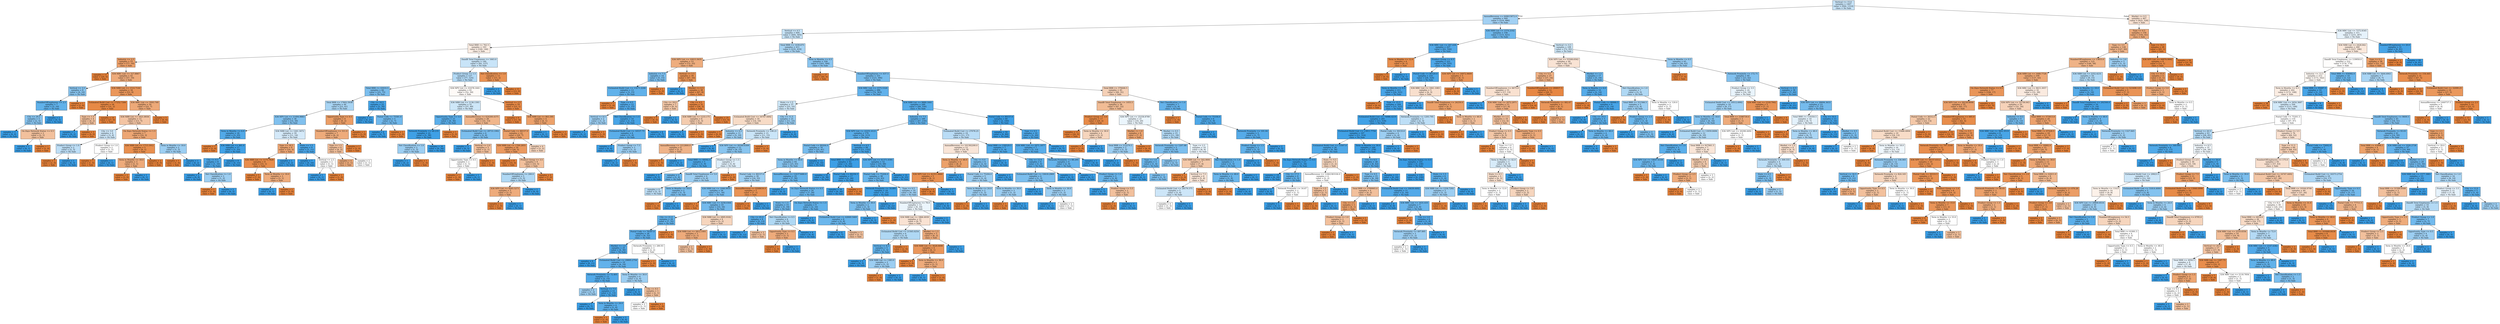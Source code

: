 digraph Tree {
node [shape=box, style="filled", color="black"] ;
0 [label="Vertical <= 15.0\nsamples = 1407\nvalue = [944, 1314]\nclass = No Sale", fillcolor="#399de548"] ;
1 [label="AnnualRevenue <= 648615872.0\nsamples = 940\nvalue = [519, 986]\nclass = No Sale", fillcolor="#399de579"] ;
0 -> 1 [labeldistance=2.5, labelangle=45, headlabel="True"] ;
2 [label="Vertical <= 4.5\nsamples = 604\nvalue = [404, 565]\nclass = No Sale", fillcolor="#399de549"] ;
1 -> 2 ;
3 [label="Total BRR <= 762.5\nsamples = 193\nvalue = [169, 146]\nclass = Sale", fillcolor="#e5813923"] ;
2 -> 3 ;
4 [label="Industry <= 2.5\nsamples = 53\nvalue = [77, 19]\nclass = Sale", fillcolor="#e58139c0"] ;
3 -> 4 ;
5 [label="samples = 11\nvalue = [20, 0]\nclass = Sale", fillcolor="#e58139ff"] ;
4 -> 5 ;
6 [label="X36 MRC List <= 327.8867\nsamples = 42\nvalue = [57, 19]\nclass = Sale", fillcolor="#e58139aa"] ;
4 -> 6 ;
7 [label="Vertical <= 3.5\nsamples = 8\nvalue = [4, 10]\nclass = No Sale", fillcolor="#399de599"] ;
6 -> 7 ;
8 [label="NumberOfEmployees <= 2.5\nsamples = 7\nvalue = [2, 10]\nclass = No Sale", fillcolor="#399de5cc"] ;
7 -> 8 ;
9 [label="City <= 29.5\nsamples = 5\nvalue = [2, 5]\nclass = No Sale", fillcolor="#399de599"] ;
8 -> 9 ;
10 [label="samples = 3\nvalue = [0, 4]\nclass = No Sale", fillcolor="#399de5ff"] ;
9 -> 10 ;
11 [label="On Zayo Network Status <= 0.5\nsamples = 2\nvalue = [2, 1]\nclass = Sale", fillcolor="#e581397f"] ;
9 -> 11 ;
12 [label="samples = 1\nvalue = [0, 1]\nclass = No Sale", fillcolor="#399de5ff"] ;
11 -> 12 ;
13 [label="samples = 1\nvalue = [2, 0]\nclass = Sale", fillcolor="#e58139ff"] ;
11 -> 13 ;
14 [label="samples = 2\nvalue = [0, 5]\nclass = No Sale", fillcolor="#399de5ff"] ;
8 -> 14 ;
15 [label="samples = 1\nvalue = [2, 0]\nclass = Sale", fillcolor="#e58139ff"] ;
7 -> 15 ;
16 [label="X36 NRR List <= 1514.7144\nsamples = 34\nvalue = [53, 9]\nclass = Sale", fillcolor="#e58139d4"] ;
6 -> 16 ;
17 [label="Estimated Build Cost <= 17252.7266\nsamples = 18\nvalue = [31, 2]\nclass = Sale", fillcolor="#e58139ef"] ;
16 -> 17 ;
18 [label="Type <= 1.5\nsamples = 4\nvalue = [4, 2]\nclass = Sale", fillcolor="#e581397f"] ;
17 -> 18 ;
19 [label="samples = 1\nvalue = [0, 2]\nclass = No Sale", fillcolor="#399de5ff"] ;
18 -> 19 ;
20 [label="samples = 3\nvalue = [4, 0]\nclass = Sale", fillcolor="#e58139ff"] ;
18 -> 20 ;
21 [label="samples = 14\nvalue = [27, 0]\nclass = Sale", fillcolor="#e58139ff"] ;
17 -> 21 ;
22 [label="X36 MRC List <= 3593.749\nsamples = 16\nvalue = [22, 7]\nclass = Sale", fillcolor="#e58139ae"] ;
16 -> 22 ;
23 [label="X36 NRR List <= 1621.8936\nsamples = 11\nvalue = [13, 7]\nclass = Sale", fillcolor="#e5813976"] ;
22 -> 23 ;
24 [label="City <= 3.0\nsamples = 4\nvalue = [3, 4]\nclass = No Sale", fillcolor="#399de540"] ;
23 -> 24 ;
25 [label="Product Group <= 1.0\nsamples = 2\nvalue = [2, 3]\nclass = No Sale", fillcolor="#399de555"] ;
24 -> 25 ;
26 [label="samples = 1\nvalue = [2, 0]\nclass = Sale", fillcolor="#e58139ff"] ;
25 -> 26 ;
27 [label="samples = 1\nvalue = [0, 3]\nclass = No Sale", fillcolor="#399de5ff"] ;
25 -> 27 ;
28 [label="Product Group <= 1.0\nsamples = 2\nvalue = [1, 1]\nclass = Sale", fillcolor="#e5813900"] ;
24 -> 28 ;
29 [label="samples = 1\nvalue = [1, 0]\nclass = Sale", fillcolor="#e58139ff"] ;
28 -> 29 ;
30 [label="samples = 1\nvalue = [0, 1]\nclass = No Sale", fillcolor="#399de5ff"] ;
28 -> 30 ;
31 [label="On Zayo Network Status <= 1.5\nsamples = 7\nvalue = [10, 3]\nclass = Sale", fillcolor="#e58139b3"] ;
23 -> 31 ;
32 [label="X36 NRR List <= 1715.1912\nsamples = 5\nvalue = [9, 1]\nclass = Sale", fillcolor="#e58139e3"] ;
31 -> 32 ;
33 [label="Term in Months <= 18.0\nsamples = 3\nvalue = [3, 1]\nclass = Sale", fillcolor="#e58139aa"] ;
32 -> 33 ;
34 [label="samples = 2\nvalue = [3, 0]\nclass = Sale", fillcolor="#e58139ff"] ;
33 -> 34 ;
35 [label="samples = 1\nvalue = [0, 1]\nclass = No Sale", fillcolor="#399de5ff"] ;
33 -> 35 ;
36 [label="samples = 2\nvalue = [6, 0]\nclass = Sale", fillcolor="#e58139ff"] ;
32 -> 36 ;
37 [label="Term in Months <= 18.0\nsamples = 2\nvalue = [1, 2]\nclass = No Sale", fillcolor="#399de57f"] ;
31 -> 37 ;
38 [label="samples = 1\nvalue = [1, 0]\nclass = Sale", fillcolor="#e58139ff"] ;
37 -> 38 ;
39 [label="samples = 1\nvalue = [0, 2]\nclass = No Sale", fillcolor="#399de5ff"] ;
37 -> 39 ;
40 [label="samples = 5\nvalue = [9, 0]\nclass = Sale", fillcolor="#e58139ff"] ;
22 -> 40 ;
41 [label="DandB Total Employees <= 1663.0\nsamples = 140\nvalue = [92, 127]\nclass = No Sale", fillcolor="#399de546"] ;
3 -> 41 ;
42 [label="Product Group <= 1.5\nsamples = 127\nvalue = [77, 125]\nclass = No Sale", fillcolor="#399de562"] ;
41 -> 42 ;
43 [label="Total BRR <= 43010.5\nsamples = 66\nvalue = [25, 75]\nclass = No Sale", fillcolor="#399de5aa"] ;
42 -> 43 ;
44 [label="Total BRR <= 17602.5938\nsamples = 44\nvalue = [23, 41]\nclass = No Sale", fillcolor="#399de570"] ;
43 -> 44 ;
45 [label="X36 NPV List <= 21494.9883\nsamples = 36\nvalue = [14, 39]\nclass = No Sale", fillcolor="#399de5a3"] ;
44 -> 45 ;
46 [label="Term in Months <= 6.0\nsamples = 18\nvalue = [3, 25]\nclass = No Sale", fillcolor="#399de5e0"] ;
45 -> 46 ;
47 [label="samples = 1\nvalue = [2, 0]\nclass = Sale", fillcolor="#e58139ff"] ;
46 -> 47 ;
48 [label="X36 NRR List <= 461.0\nsamples = 17\nvalue = [1, 25]\nclass = No Sale", fillcolor="#399de5f5"] ;
46 -> 48 ;
49 [label="City <= 8.5\nsamples = 8\nvalue = [1, 10]\nclass = No Sale", fillcolor="#399de5e6"] ;
48 -> 49 ;
50 [label="samples = 5\nvalue = [0, 8]\nclass = No Sale", fillcolor="#399de5ff"] ;
49 -> 50 ;
51 [label="Net Classification <= 1.0\nsamples = 3\nvalue = [1, 2]\nclass = No Sale", fillcolor="#399de57f"] ;
49 -> 51 ;
52 [label="samples = 1\nvalue = [1, 0]\nclass = Sale", fillcolor="#e58139ff"] ;
51 -> 52 ;
53 [label="samples = 2\nvalue = [0, 2]\nclass = No Sale", fillcolor="#399de5ff"] ;
51 -> 53 ;
54 [label="samples = 9\nvalue = [0, 15]\nclass = No Sale", fillcolor="#399de5ff"] ;
48 -> 54 ;
55 [label="X36 NRR List <= 1261.3472\nsamples = 18\nvalue = [11, 14]\nclass = No Sale", fillcolor="#399de537"] ;
45 -> 55 ;
56 [label="Type <= 18.5\nsamples = 9\nvalue = [10, 3]\nclass = Sale", fillcolor="#e58139b3"] ;
55 -> 56 ;
57 [label="X36 NRR List <= 1175.7828\nsamples = 8\nvalue = [10, 1]\nclass = Sale", fillcolor="#e58139e6"] ;
56 -> 57 ;
58 [label="samples = 5\nvalue = [7, 0]\nclass = Sale", fillcolor="#e58139ff"] ;
57 -> 58 ;
59 [label="Term in Months <= 18.0\nsamples = 3\nvalue = [3, 1]\nclass = Sale", fillcolor="#e58139aa"] ;
57 -> 59 ;
60 [label="samples = 1\nvalue = [0, 1]\nclass = No Sale", fillcolor="#399de5ff"] ;
59 -> 60 ;
61 [label="samples = 2\nvalue = [3, 0]\nclass = Sale", fillcolor="#e58139ff"] ;
59 -> 61 ;
62 [label="samples = 1\nvalue = [0, 2]\nclass = No Sale", fillcolor="#399de5ff"] ;
56 -> 62 ;
63 [label="State <= 1.5\nsamples = 9\nvalue = [1, 11]\nclass = No Sale", fillcolor="#399de5e8"] ;
55 -> 63 ;
64 [label="samples = 7\nvalue = [0, 10]\nclass = No Sale", fillcolor="#399de5ff"] ;
63 -> 64 ;
65 [label="Vertical <= 2.5\nsamples = 2\nvalue = [1, 1]\nclass = Sale", fillcolor="#e5813900"] ;
63 -> 65 ;
66 [label="samples = 1\nvalue = [0, 1]\nclass = No Sale", fillcolor="#399de5ff"] ;
65 -> 66 ;
67 [label="samples = 1\nvalue = [1, 0]\nclass = Sale", fillcolor="#e58139ff"] ;
65 -> 67 ;
68 [label="Opportunity Type <= 0.5\nsamples = 8\nvalue = [9, 2]\nclass = Sale", fillcolor="#e58139c6"] ;
44 -> 68 ;
69 [label="NumberOfEmployees <= 311.0\nsamples = 7\nvalue = [6, 2]\nclass = Sale", fillcolor="#e58139aa"] ;
68 -> 69 ;
70 [label="Type <= 1.5\nsamples = 6\nvalue = [4, 2]\nclass = Sale", fillcolor="#e581397f"] ;
69 -> 70 ;
71 [label="samples = 4\nvalue = [3, 1]\nclass = Sale", fillcolor="#e58139aa"] ;
70 -> 71 ;
72 [label="samples = 2\nvalue = [1, 1]\nclass = Sale", fillcolor="#e5813900"] ;
70 -> 72 ;
73 [label="samples = 1\nvalue = [2, 0]\nclass = Sale", fillcolor="#e58139ff"] ;
69 -> 73 ;
74 [label="samples = 1\nvalue = [3, 0]\nclass = Sale", fillcolor="#e58139ff"] ;
68 -> 74 ;
75 [label="City <= 10.5\nsamples = 22\nvalue = [2, 34]\nclass = No Sale", fillcolor="#399de5f0"] ;
43 -> 75 ;
76 [label="samples = 17\nvalue = [0, 27]\nclass = No Sale", fillcolor="#399de5ff"] ;
75 -> 76 ;
77 [label="Postal Code <= 75581.0\nsamples = 5\nvalue = [2, 7]\nclass = No Sale", fillcolor="#399de5b6"] ;
75 -> 77 ;
78 [label="samples = 4\nvalue = [0, 7]\nclass = No Sale", fillcolor="#399de5ff"] ;
77 -> 78 ;
79 [label="samples = 1\nvalue = [2, 0]\nclass = Sale", fillcolor="#e58139ff"] ;
77 -> 79 ;
80 [label="X36 NPV List <= 41678.1641\nsamples = 61\nvalue = [52, 50]\nclass = Sale", fillcolor="#e581390a"] ;
42 -> 80 ;
81 [label="X36 NRR List <= 1136.1393\nsamples = 51\nvalue = [37, 49]\nclass = No Sale", fillcolor="#399de53e"] ;
80 -> 81 ;
82 [label="Opportunity Type <= 5.0\nsamples = 23\nvalue = [6, 36]\nclass = No Sale", fillcolor="#399de5d4"] ;
81 -> 82 ;
83 [label="Network Proximity <= 68.235\nsamples = 22\nvalue = [1, 36]\nclass = No Sale", fillcolor="#399de5f8"] ;
82 -> 83 ;
84 [label="Net Classification <= 1.0\nsamples = 2\nvalue = [1, 2]\nclass = No Sale", fillcolor="#399de57f"] ;
83 -> 84 ;
85 [label="samples = 1\nvalue = [0, 2]\nclass = No Sale", fillcolor="#399de5ff"] ;
84 -> 85 ;
86 [label="samples = 1\nvalue = [1, 0]\nclass = Sale", fillcolor="#e58139ff"] ;
84 -> 86 ;
87 [label="samples = 20\nvalue = [0, 34]\nclass = No Sale", fillcolor="#399de5ff"] ;
83 -> 87 ;
88 [label="samples = 1\nvalue = [5, 0]\nclass = Sale", fillcolor="#e58139ff"] ;
82 -> 88 ;
89 [label="AnnualRevenue <= 624200.4375\nsamples = 28\nvalue = [31, 13]\nclass = Sale", fillcolor="#e5813994"] ;
81 -> 89 ;
90 [label="Estimated Build Cost <= 29733.1992\nsamples = 6\nvalue = [2, 6]\nclass = No Sale", fillcolor="#399de5aa"] ;
89 -> 90 ;
91 [label="samples = 3\nvalue = [0, 5]\nclass = No Sale", fillcolor="#399de5ff"] ;
90 -> 91 ;
92 [label="Vertical <= 2.0\nsamples = 3\nvalue = [2, 1]\nclass = Sale", fillcolor="#e581397f"] ;
90 -> 92 ;
93 [label="Opportunity Type <= 0.5\nsamples = 2\nvalue = [1, 1]\nclass = Sale", fillcolor="#e5813900"] ;
92 -> 93 ;
94 [label="samples = 1\nvalue = [1, 0]\nclass = Sale", fillcolor="#e58139ff"] ;
93 -> 94 ;
95 [label="samples = 1\nvalue = [0, 1]\nclass = No Sale", fillcolor="#399de5ff"] ;
93 -> 95 ;
96 [label="samples = 1\nvalue = [1, 0]\nclass = Sale", fillcolor="#e58139ff"] ;
92 -> 96 ;
97 [label="Postal Code <= 80157.0\nsamples = 22\nvalue = [29, 7]\nclass = Sale", fillcolor="#e58139c1"] ;
89 -> 97 ;
98 [label="X36 NRR List <= 1709.2855\nsamples = 18\nvalue = [26, 5]\nclass = Sale", fillcolor="#e58139ce"] ;
97 -> 98 ;
99 [label="samples = 9\nvalue = [16, 0]\nclass = Sale", fillcolor="#e58139ff"] ;
98 -> 99 ;
100 [label="Product Group <= 3.5\nsamples = 9\nvalue = [10, 5]\nclass = Sale", fillcolor="#e581397f"] ;
98 -> 100 ;
101 [label="NumberOfEmployees <= 200.0\nsamples = 5\nvalue = [3, 5]\nclass = No Sale", fillcolor="#399de566"] ;
100 -> 101 ;
102 [label="X36 NPV List <= 9265.5273\nsamples = 3\nvalue = [3, 1]\nclass = Sale", fillcolor="#e58139aa"] ;
101 -> 102 ;
103 [label="samples = 2\nvalue = [3, 0]\nclass = Sale", fillcolor="#e58139ff"] ;
102 -> 103 ;
104 [label="samples = 1\nvalue = [0, 1]\nclass = No Sale", fillcolor="#399de5ff"] ;
102 -> 104 ;
105 [label="samples = 2\nvalue = [0, 4]\nclass = No Sale", fillcolor="#399de5ff"] ;
101 -> 105 ;
106 [label="samples = 4\nvalue = [7, 0]\nclass = Sale", fillcolor="#e58139ff"] ;
100 -> 106 ;
107 [label="samples = 4\nvalue = [3, 2]\nclass = Sale", fillcolor="#e5813955"] ;
97 -> 107 ;
108 [label="Vertical <= 2.5\nsamples = 10\nvalue = [15, 1]\nclass = Sale", fillcolor="#e58139ee"] ;
80 -> 108 ;
109 [label="samples = 6\nvalue = [11, 0]\nclass = Sale", fillcolor="#e58139ff"] ;
108 -> 109 ;
110 [label="X36 NRR List <= 863.395\nsamples = 4\nvalue = [4, 1]\nclass = Sale", fillcolor="#e58139bf"] ;
108 -> 110 ;
111 [label="samples = 1\nvalue = [0, 1]\nclass = No Sale", fillcolor="#399de5ff"] ;
110 -> 111 ;
112 [label="samples = 3\nvalue = [4, 0]\nclass = Sale", fillcolor="#e58139ff"] ;
110 -> 112 ;
113 [label="Net Classification <= 1.0\nsamples = 13\nvalue = [15, 2]\nclass = Sale", fillcolor="#e58139dd"] ;
41 -> 113 ;
114 [label="samples = 2\nvalue = [0, 2]\nclass = No Sale", fillcolor="#399de5ff"] ;
113 -> 114 ;
115 [label="samples = 11\nvalue = [15, 0]\nclass = Sale", fillcolor="#e58139ff"] ;
113 -> 115 ;
116 [label="Total BRR <= 1439.675\nsamples = 411\nvalue = [235, 419]\nclass = No Sale", fillcolor="#399de570"] ;
2 -> 116 ;
117 [label="X36 NPV List <= 10015.5635\nsamples = 53\nvalue = [72, 25]\nclass = Sale", fillcolor="#e58139a6"] ;
116 -> 117 ;
118 [label="Industry <= 7.5\nsamples = 14\nvalue = [5, 15]\nclass = No Sale", fillcolor="#399de5aa"] ;
117 -> 118 ;
119 [label="Estimated Build Cost <= 13271.2246\nsamples = 13\nvalue = [3, 15]\nclass = No Sale", fillcolor="#399de5cc"] ;
118 -> 119 ;
120 [label="samples = 1\nvalue = [1, 0]\nclass = Sale", fillcolor="#e58139ff"] ;
119 -> 120 ;
121 [label="Type <= 0.5\nsamples = 12\nvalue = [2, 15]\nclass = No Sale", fillcolor="#399de5dd"] ;
119 -> 121 ;
122 [label="Vertical <= 8.5\nsamples = 2\nvalue = [1, 2]\nclass = No Sale", fillcolor="#399de57f"] ;
121 -> 122 ;
123 [label="samples = 1\nvalue = [0, 2]\nclass = No Sale", fillcolor="#399de5ff"] ;
122 -> 123 ;
124 [label="samples = 1\nvalue = [1, 0]\nclass = Sale", fillcolor="#e58139ff"] ;
122 -> 124 ;
125 [label="Net Classification <= 1.5\nsamples = 10\nvalue = [1, 13]\nclass = No Sale", fillcolor="#399de5eb"] ;
121 -> 125 ;
126 [label="Estimated Build Cost <= 16537.75\nsamples = 6\nvalue = [1, 6]\nclass = No Sale", fillcolor="#399de5d4"] ;
125 -> 126 ;
127 [label="samples = 3\nvalue = [0, 4]\nclass = No Sale", fillcolor="#399de5ff"] ;
126 -> 127 ;
128 [label="Product Group <= 7.5\nsamples = 3\nvalue = [1, 2]\nclass = No Sale", fillcolor="#399de57f"] ;
126 -> 128 ;
129 [label="samples = 2\nvalue = [0, 2]\nclass = No Sale", fillcolor="#399de5ff"] ;
128 -> 129 ;
130 [label="samples = 1\nvalue = [1, 0]\nclass = Sale", fillcolor="#e58139ff"] ;
128 -> 130 ;
131 [label="samples = 4\nvalue = [0, 7]\nclass = No Sale", fillcolor="#399de5ff"] ;
125 -> 131 ;
132 [label="samples = 1\nvalue = [2, 0]\nclass = Sale", fillcolor="#e58139ff"] ;
118 -> 132 ;
133 [label="Vertical <= 5.5\nsamples = 39\nvalue = [67, 10]\nclass = Sale", fillcolor="#e58139d9"] ;
117 -> 133 ;
134 [label="samples = 1\nvalue = [0, 2]\nclass = No Sale", fillcolor="#399de5ff"] ;
133 -> 134 ;
135 [label="Market <= 0.5\nsamples = 38\nvalue = [67, 8]\nclass = Sale", fillcolor="#e58139e1"] ;
133 -> 135 ;
136 [label="City <= 18.0\nsamples = 7\nvalue = [9, 5]\nclass = Sale", fillcolor="#e5813971"] ;
135 -> 136 ;
137 [label="samples = 5\nvalue = [9, 0]\nclass = Sale", fillcolor="#e58139ff"] ;
136 -> 137 ;
138 [label="samples = 2\nvalue = [0, 5]\nclass = No Sale", fillcolor="#399de5ff"] ;
136 -> 138 ;
139 [label="City <= 4.5\nsamples = 31\nvalue = [58, 3]\nclass = Sale", fillcolor="#e58139f2"] ;
135 -> 139 ;
140 [label="X36 NRR List <= 1233.175\nsamples = 6\nvalue = [5, 3]\nclass = Sale", fillcolor="#e5813966"] ;
139 -> 140 ;
141 [label="samples = 3\nvalue = [0, 3]\nclass = No Sale", fillcolor="#399de5ff"] ;
140 -> 141 ;
142 [label="samples = 3\nvalue = [5, 0]\nclass = Sale", fillcolor="#e58139ff"] ;
140 -> 142 ;
143 [label="samples = 25\nvalue = [53, 0]\nclass = Sale", fillcolor="#e58139ff"] ;
139 -> 143 ;
144 [label="Term in Months <= 0.5\nsamples = 358\nvalue = [163, 394]\nclass = No Sale", fillcolor="#399de596"] ;
116 -> 144 ;
145 [label="samples = 27\nvalue = [40, 0]\nclass = Sale", fillcolor="#e58139ff"] ;
144 -> 145 ;
146 [label="NumberOfEmployees <= 637.5\nsamples = 331\nvalue = [123, 394]\nclass = No Sale", fillcolor="#399de5af"] ;
144 -> 146 ;
147 [label="X36 MRC List <= 1575.5326\nsamples = 286\nvalue = [74, 363]\nclass = No Sale", fillcolor="#399de5cb"] ;
146 -> 147 ;
148 [label="State <= 1.5\nsamples = 37\nvalue = [25, 33]\nclass = No Sale", fillcolor="#399de53e"] ;
147 -> 148 ;
149 [label="Estimated Build Cost <= 16747.4492\nsamples = 16\nvalue = [14, 10]\nclass = Sale", fillcolor="#e5813949"] ;
148 -> 149 ;
150 [label="samples = 5\nvalue = [9, 0]\nclass = Sale", fillcolor="#e58139ff"] ;
149 -> 150 ;
151 [label="Industry <= 6.5\nsamples = 11\nvalue = [5, 10]\nclass = No Sale", fillcolor="#399de57f"] ;
149 -> 151 ;
152 [label="AnnualRevenue <= 2212800.0\nsamples = 6\nvalue = [5, 2]\nclass = Sale", fillcolor="#e5813999"] ;
151 -> 152 ;
153 [label="samples = 5\nvalue = [5, 0]\nclass = Sale", fillcolor="#e58139ff"] ;
152 -> 153 ;
154 [label="samples = 1\nvalue = [0, 2]\nclass = No Sale", fillcolor="#399de5ff"] ;
152 -> 154 ;
155 [label="samples = 5\nvalue = [0, 8]\nclass = No Sale", fillcolor="#399de5ff"] ;
151 -> 155 ;
156 [label="City <= 11.5\nsamples = 21\nvalue = [11, 23]\nclass = No Sale", fillcolor="#399de585"] ;
148 -> 156 ;
157 [label="Network Proximity <= 338.21\nsamples = 15\nvalue = [11, 15]\nclass = No Sale", fillcolor="#399de544"] ;
156 -> 157 ;
158 [label="X36 NPV List <= 26340.6309\nsamples = 12\nvalue = [6, 15]\nclass = No Sale", fillcolor="#399de599"] ;
157 -> 158 ;
159 [label="Total BRR <= 49592.5\nsamples = 5\nvalue = [1, 9]\nclass = No Sale", fillcolor="#399de5e3"] ;
158 -> 159 ;
160 [label="samples = 3\nvalue = [0, 5]\nclass = No Sale", fillcolor="#399de5ff"] ;
159 -> 160 ;
161 [label="samples = 2\nvalue = [1, 4]\nclass = No Sale", fillcolor="#399de5bf"] ;
159 -> 161 ;
162 [label="Product Group <= 1.5\nsamples = 7\nvalue = [5, 6]\nclass = No Sale", fillcolor="#399de52a"] ;
158 -> 162 ;
163 [label="DandB Total Employees <= 5.0\nsamples = 6\nvalue = [3, 6]\nclass = No Sale", fillcolor="#399de57f"] ;
162 -> 163 ;
164 [label="samples = 4\nvalue = [2, 3]\nclass = No Sale", fillcolor="#399de555"] ;
163 -> 164 ;
165 [label="Term in Months <= 18.0\nsamples = 2\nvalue = [1, 3]\nclass = No Sale", fillcolor="#399de5aa"] ;
163 -> 165 ;
166 [label="samples = 1\nvalue = [1, 0]\nclass = Sale", fillcolor="#e58139ff"] ;
165 -> 166 ;
167 [label="samples = 1\nvalue = [0, 3]\nclass = No Sale", fillcolor="#399de5ff"] ;
165 -> 167 ;
168 [label="samples = 1\nvalue = [2, 0]\nclass = Sale", fillcolor="#e58139ff"] ;
162 -> 168 ;
169 [label="samples = 3\nvalue = [5, 0]\nclass = Sale", fillcolor="#e58139ff"] ;
157 -> 169 ;
170 [label="samples = 6\nvalue = [0, 8]\nclass = No Sale", fillcolor="#399de5ff"] ;
156 -> 170 ;
171 [label="X36 NRR List <= 9880.1641\nsamples = 249\nvalue = [49, 330]\nclass = No Sale", fillcolor="#399de5d9"] ;
147 -> 171 ;
172 [label="Industry <= 7.5\nsamples = 189\nvalue = [47, 230]\nclass = No Sale", fillcolor="#399de5cb"] ;
171 -> 172 ;
173 [label="X36 NPV List <= 22251.4121\nsamples = 170\nvalue = [36, 213]\nclass = No Sale", fillcolor="#399de5d4"] ;
172 -> 173 ;
174 [label="Postal Code <= 80204.0\nsamples = 76\nvalue = [25, 81]\nclass = No Sale", fillcolor="#399de5b0"] ;
173 -> 174 ;
175 [label="Term in Months <= 90.0\nsamples = 64\nvalue = [25, 65]\nclass = No Sale", fillcolor="#399de59d"] ;
174 -> 175 ;
176 [label="Postal Code <= 80157.0\nsamples = 39\nvalue = [18, 35]\nclass = No Sale", fillcolor="#399de57c"] ;
175 -> 176 ;
177 [label="X36 NRR List <= 1046.9935\nsamples = 34\nvalue = [11, 34]\nclass = No Sale", fillcolor="#399de5ac"] ;
176 -> 177 ;
178 [label="samples = 1\nvalue = [1, 0]\nclass = Sale", fillcolor="#e58139ff"] ;
177 -> 178 ;
179 [label="X36 MRC List <= 3258.0364\nsamples = 33\nvalue = [10, 34]\nclass = No Sale", fillcolor="#399de5b4"] ;
177 -> 179 ;
180 [label="City <= 21.0\nsamples = 29\nvalue = [7, 32]\nclass = No Sale", fillcolor="#399de5c7"] ;
179 -> 180 ;
181 [label="Postal Code <= 78187.0\nsamples = 28\nvalue = [6, 32]\nclass = No Sale", fillcolor="#399de5cf"] ;
180 -> 181 ;
182 [label="Market <= 1.0\nsamples = 25\nvalue = [4, 30]\nclass = No Sale", fillcolor="#399de5dd"] ;
181 -> 182 ;
183 [label="samples = 6\nvalue = [0, 11]\nclass = No Sale", fillcolor="#399de5ff"] ;
182 -> 183 ;
184 [label="Estimated Build Cost <= 29895.2754\nsamples = 19\nvalue = [4, 19]\nclass = No Sale", fillcolor="#399de5c9"] ;
182 -> 184 ;
185 [label="Network Proximity <= 72.405\nsamples = 13\nvalue = [2, 15]\nclass = No Sale", fillcolor="#399de5dd"] ;
184 -> 185 ;
186 [label="samples = 2\nvalue = [1, 2]\nclass = No Sale", fillcolor="#399de57f"] ;
185 -> 186 ;
187 [label="Vertical <= 7.5\nsamples = 11\nvalue = [1, 13]\nclass = No Sale", fillcolor="#399de5eb"] ;
185 -> 187 ;
188 [label="samples = 7\nvalue = [0, 7]\nclass = No Sale", fillcolor="#399de5ff"] ;
187 -> 188 ;
189 [label="Term in Months <= 24.0\nsamples = 4\nvalue = [1, 6]\nclass = No Sale", fillcolor="#399de5d4"] ;
187 -> 189 ;
190 [label="samples = 1\nvalue = [1, 0]\nclass = Sale", fillcolor="#e58139ff"] ;
189 -> 190 ;
191 [label="samples = 3\nvalue = [0, 6]\nclass = No Sale", fillcolor="#399de5ff"] ;
189 -> 191 ;
192 [label="Term in Months <= 30.0\nsamples = 6\nvalue = [2, 4]\nclass = No Sale", fillcolor="#399de57f"] ;
184 -> 192 ;
193 [label="samples = 3\nvalue = [0, 3]\nclass = No Sale", fillcolor="#399de5ff"] ;
192 -> 193 ;
194 [label="City <= 8.5\nsamples = 3\nvalue = [2, 1]\nclass = Sale", fillcolor="#e581397f"] ;
192 -> 194 ;
195 [label="samples = 2\nvalue = [1, 1]\nclass = Sale", fillcolor="#e5813900"] ;
194 -> 195 ;
196 [label="samples = 1\nvalue = [1, 0]\nclass = Sale", fillcolor="#e58139ff"] ;
194 -> 196 ;
197 [label="Network Proximity <= 280.93\nsamples = 3\nvalue = [2, 2]\nclass = Sale", fillcolor="#e5813900"] ;
181 -> 197 ;
198 [label="samples = 2\nvalue = [2, 0]\nclass = Sale", fillcolor="#e58139ff"] ;
197 -> 198 ;
199 [label="samples = 1\nvalue = [0, 2]\nclass = No Sale", fillcolor="#399de5ff"] ;
197 -> 199 ;
200 [label="samples = 1\nvalue = [1, 0]\nclass = Sale", fillcolor="#e58139ff"] ;
180 -> 200 ;
201 [label="X36 NRR List <= 2895.9182\nsamples = 4\nvalue = [3, 2]\nclass = Sale", fillcolor="#e5813955"] ;
179 -> 201 ;
202 [label="X36 NRR List <= 2812.1001\nsamples = 3\nvalue = [3, 1]\nclass = Sale", fillcolor="#e58139aa"] ;
201 -> 202 ;
203 [label="samples = 2\nvalue = [2, 1]\nclass = Sale", fillcolor="#e581397f"] ;
202 -> 203 ;
204 [label="samples = 1\nvalue = [1, 0]\nclass = Sale", fillcolor="#e58139ff"] ;
202 -> 204 ;
205 [label="samples = 1\nvalue = [0, 1]\nclass = No Sale", fillcolor="#399de5ff"] ;
201 -> 205 ;
206 [label="AnnualRevenue <= 6268634.0\nsamples = 5\nvalue = [7, 1]\nclass = Sale", fillcolor="#e58139db"] ;
176 -> 206 ;
207 [label="samples = 4\nvalue = [7, 0]\nclass = Sale", fillcolor="#e58139ff"] ;
206 -> 207 ;
208 [label="samples = 1\nvalue = [0, 1]\nclass = No Sale", fillcolor="#399de5ff"] ;
206 -> 208 ;
209 [label="AnnualRevenue <= 124373680.0\nsamples = 25\nvalue = [7, 30]\nclass = No Sale", fillcolor="#399de5c4"] ;
175 -> 209 ;
210 [label="samples = 1\nvalue = [0, 2]\nclass = No Sale", fillcolor="#399de5ff"] ;
209 -> 210 ;
211 [label="On Zayo Network Status <= 0.5\nsamples = 24\nvalue = [7, 28]\nclass = No Sale", fillcolor="#399de5bf"] ;
209 -> 211 ;
212 [label="State <= 1.5\nsamples = 15\nvalue = [5, 18]\nclass = No Sale", fillcolor="#399de5b8"] ;
211 -> 212 ;
213 [label="City <= 45.0\nsamples = 9\nvalue = [2, 13]\nclass = No Sale", fillcolor="#399de5d8"] ;
212 -> 213 ;
214 [label="samples = 7\nvalue = [0, 12]\nclass = No Sale", fillcolor="#399de5ff"] ;
213 -> 214 ;
215 [label="samples = 2\nvalue = [2, 1]\nclass = Sale", fillcolor="#e581397f"] ;
213 -> 215 ;
216 [label="Net Classification <= 0.5\nsamples = 6\nvalue = [3, 5]\nclass = No Sale", fillcolor="#399de566"] ;
212 -> 216 ;
217 [label="Opportunity Type <= 0.5\nsamples = 2\nvalue = [3, 1]\nclass = Sale", fillcolor="#e58139aa"] ;
216 -> 217 ;
218 [label="samples = 1\nvalue = [3, 0]\nclass = Sale", fillcolor="#e58139ff"] ;
217 -> 218 ;
219 [label="samples = 1\nvalue = [0, 1]\nclass = No Sale", fillcolor="#399de5ff"] ;
217 -> 219 ;
220 [label="samples = 4\nvalue = [0, 4]\nclass = No Sale", fillcolor="#399de5ff"] ;
216 -> 220 ;
221 [label="On Zayo Network Status <= 1.5\nsamples = 9\nvalue = [2, 10]\nclass = No Sale", fillcolor="#399de5cc"] ;
211 -> 221 ;
222 [label="samples = 1\nvalue = [0, 2]\nclass = No Sale", fillcolor="#399de5ff"] ;
221 -> 222 ;
223 [label="Estimated Build Cost <= 42849.5469\nsamples = 8\nvalue = [2, 8]\nclass = No Sale", fillcolor="#399de5bf"] ;
221 -> 223 ;
224 [label="samples = 6\nvalue = [0, 7]\nclass = No Sale", fillcolor="#399de5ff"] ;
223 -> 224 ;
225 [label="samples = 2\nvalue = [2, 1]\nclass = Sale", fillcolor="#e581397f"] ;
223 -> 225 ;
226 [label="samples = 12\nvalue = [0, 16]\nclass = No Sale", fillcolor="#399de5ff"] ;
174 -> 226 ;
227 [label="Vertical <= 6.5\nsamples = 94\nvalue = [11, 132]\nclass = No Sale", fillcolor="#399de5ea"] ;
173 -> 227 ;
228 [label="Total BRR <= 1232024.375\nsamples = 42\nvalue = [1, 64]\nclass = No Sale", fillcolor="#399de5fb"] ;
227 -> 228 ;
229 [label="samples = 25\nvalue = [0, 38]\nclass = No Sale", fillcolor="#399de5ff"] ;
228 -> 229 ;
230 [label="Postal Code <= 80256.5\nsamples = 17\nvalue = [1, 26]\nclass = No Sale", fillcolor="#399de5f5"] ;
228 -> 230 ;
231 [label="samples = 16\nvalue = [0, 26]\nclass = No Sale", fillcolor="#399de5ff"] ;
230 -> 231 ;
232 [label="samples = 1\nvalue = [1, 0]\nclass = Sale", fillcolor="#e58139ff"] ;
230 -> 232 ;
233 [label="X36 NPV List <= 61371.0391\nsamples = 52\nvalue = [10, 68]\nclass = No Sale", fillcolor="#399de5da"] ;
227 -> 233 ;
234 [label="Postal Code <= 75204.0\nsamples = 38\nvalue = [10, 43]\nclass = No Sale", fillcolor="#399de5c4"] ;
233 -> 234 ;
235 [label="Network Proximity <= 16.895\nsamples = 19\nvalue = [1, 25]\nclass = No Sale", fillcolor="#399de5f5"] ;
234 -> 235 ;
236 [label="Term in Months <= 30.0\nsamples = 2\nvalue = [1, 3]\nclass = No Sale", fillcolor="#399de5aa"] ;
235 -> 236 ;
237 [label="samples = 1\nvalue = [0, 3]\nclass = No Sale", fillcolor="#399de5ff"] ;
236 -> 237 ;
238 [label="samples = 1\nvalue = [1, 0]\nclass = Sale", fillcolor="#e58139ff"] ;
236 -> 238 ;
239 [label="samples = 17\nvalue = [0, 22]\nclass = No Sale", fillcolor="#399de5ff"] ;
235 -> 239 ;
240 [label="Type <= 0.5\nsamples = 19\nvalue = [9, 18]\nclass = No Sale", fillcolor="#399de57f"] ;
234 -> 240 ;
241 [label="NumberOfEmployees <= 78.0\nsamples = 13\nvalue = [9, 10]\nclass = No Sale", fillcolor="#399de519"] ;
240 -> 241 ;
242 [label="X36 NRR List <= 1866.4939\nsamples = 11\nvalue = [9, 7]\nclass = Sale", fillcolor="#e5813939"] ;
241 -> 242 ;
243 [label="Estimated Build Cost <= 21565.0254\nsamples = 6\nvalue = [3, 5]\nclass = No Sale", fillcolor="#399de566"] ;
242 -> 243 ;
244 [label="Vertical <= 8.5\nsamples = 5\nvalue = [1, 5]\nclass = No Sale", fillcolor="#399de5cc"] ;
243 -> 244 ;
245 [label="samples = 3\nvalue = [0, 3]\nclass = No Sale", fillcolor="#399de5ff"] ;
244 -> 245 ;
246 [label="X36 NRR List <= 1383.0\nsamples = 2\nvalue = [1, 2]\nclass = No Sale", fillcolor="#399de57f"] ;
244 -> 246 ;
247 [label="samples = 1\nvalue = [1, 0]\nclass = Sale", fillcolor="#e58139ff"] ;
246 -> 247 ;
248 [label="samples = 1\nvalue = [0, 2]\nclass = No Sale", fillcolor="#399de5ff"] ;
246 -> 248 ;
249 [label="samples = 1\nvalue = [2, 0]\nclass = Sale", fillcolor="#e58139ff"] ;
243 -> 249 ;
250 [label="Market <= 1.5\nsamples = 5\nvalue = [6, 2]\nclass = Sale", fillcolor="#e58139aa"] ;
242 -> 250 ;
251 [label="X36 NRR List <= 3628.0698\nsamples = 4\nvalue = [6, 1]\nclass = Sale", fillcolor="#e58139d4"] ;
250 -> 251 ;
252 [label="samples = 2\nvalue = [3, 0]\nclass = Sale", fillcolor="#e58139ff"] ;
251 -> 252 ;
253 [label="Term in Months <= 36.0\nsamples = 2\nvalue = [3, 1]\nclass = Sale", fillcolor="#e58139aa"] ;
251 -> 253 ;
254 [label="samples = 1\nvalue = [0, 1]\nclass = No Sale", fillcolor="#399de5ff"] ;
253 -> 254 ;
255 [label="samples = 1\nvalue = [3, 0]\nclass = Sale", fillcolor="#e58139ff"] ;
253 -> 255 ;
256 [label="samples = 1\nvalue = [0, 1]\nclass = No Sale", fillcolor="#399de5ff"] ;
250 -> 256 ;
257 [label="samples = 2\nvalue = [0, 3]\nclass = No Sale", fillcolor="#399de5ff"] ;
241 -> 257 ;
258 [label="samples = 6\nvalue = [0, 8]\nclass = No Sale", fillcolor="#399de5ff"] ;
240 -> 258 ;
259 [label="samples = 14\nvalue = [0, 25]\nclass = No Sale", fillcolor="#399de5ff"] ;
233 -> 259 ;
260 [label="Estimated Build Cost <= 27078.25\nsamples = 19\nvalue = [11, 17]\nclass = No Sale", fillcolor="#399de55a"] ;
172 -> 260 ;
261 [label="AnnualRevenue <= 101392200.0\nsamples = 12\nvalue = [10, 8]\nclass = Sale", fillcolor="#e5813933"] ;
260 -> 261 ;
262 [label="Term in Months <= 48.0\nsamples = 6\nvalue = [8, 2]\nclass = Sale", fillcolor="#e58139bf"] ;
261 -> 262 ;
263 [label="X36 NPV List <= 42351.0664\nsamples = 5\nvalue = [8, 1]\nclass = Sale", fillcolor="#e58139df"] ;
262 -> 263 ;
264 [label="samples = 4\nvalue = [8, 0]\nclass = Sale", fillcolor="#e58139ff"] ;
263 -> 264 ;
265 [label="samples = 1\nvalue = [0, 1]\nclass = No Sale", fillcolor="#399de5ff"] ;
263 -> 265 ;
266 [label="samples = 1\nvalue = [0, 1]\nclass = No Sale", fillcolor="#399de5ff"] ;
262 -> 266 ;
267 [label="City <= 6.0\nsamples = 6\nvalue = [2, 6]\nclass = No Sale", fillcolor="#399de5aa"] ;
261 -> 267 ;
268 [label="Postal Code <= 75204.0\nsamples = 5\nvalue = [2, 4]\nclass = No Sale", fillcolor="#399de57f"] ;
267 -> 268 ;
269 [label="Term in Months <= 24.0\nsamples = 2\nvalue = [1, 2]\nclass = No Sale", fillcolor="#399de57f"] ;
268 -> 269 ;
270 [label="samples = 1\nvalue = [1, 0]\nclass = Sale", fillcolor="#e58139ff"] ;
269 -> 270 ;
271 [label="samples = 1\nvalue = [0, 2]\nclass = No Sale", fillcolor="#399de5ff"] ;
269 -> 271 ;
272 [label="Term in Months <= 30.0\nsamples = 3\nvalue = [1, 2]\nclass = No Sale", fillcolor="#399de57f"] ;
268 -> 272 ;
273 [label="samples = 1\nvalue = [1, 0]\nclass = Sale", fillcolor="#e58139ff"] ;
272 -> 273 ;
274 [label="samples = 2\nvalue = [0, 2]\nclass = No Sale", fillcolor="#399de5ff"] ;
272 -> 274 ;
275 [label="samples = 1\nvalue = [0, 2]\nclass = No Sale", fillcolor="#399de5ff"] ;
267 -> 275 ;
276 [label="Total BRR <= 238529.5\nsamples = 7\nvalue = [1, 9]\nclass = No Sale", fillcolor="#399de5e3"] ;
260 -> 276 ;
277 [label="samples = 1\nvalue = [0, 3]\nclass = No Sale", fillcolor="#399de5ff"] ;
276 -> 277 ;
278 [label="City <= 12.0\nsamples = 6\nvalue = [1, 6]\nclass = No Sale", fillcolor="#399de5d4"] ;
276 -> 278 ;
279 [label="Estimated Build Cost <= 33618.2969\nsamples = 4\nvalue = [1, 3]\nclass = No Sale", fillcolor="#399de5aa"] ;
278 -> 279 ;
280 [label="samples = 1\nvalue = [0, 1]\nclass = No Sale", fillcolor="#399de5ff"] ;
279 -> 280 ;
281 [label="Term in Months <= 30.0\nsamples = 3\nvalue = [1, 2]\nclass = No Sale", fillcolor="#399de57f"] ;
279 -> 281 ;
282 [label="samples = 1\nvalue = [0, 1]\nclass = No Sale", fillcolor="#399de5ff"] ;
281 -> 282 ;
283 [label="samples = 2\nvalue = [1, 1]\nclass = Sale", fillcolor="#e5813900"] ;
281 -> 283 ;
284 [label="samples = 2\nvalue = [0, 3]\nclass = No Sale", fillcolor="#399de5ff"] ;
278 -> 284 ;
285 [label="Postal Code <= 80157.0\nsamples = 60\nvalue = [2, 100]\nclass = No Sale", fillcolor="#399de5fa"] ;
171 -> 285 ;
286 [label="samples = 50\nvalue = [0, 80]\nclass = No Sale", fillcolor="#399de5ff"] ;
285 -> 286 ;
287 [label="Type <= 0.5\nsamples = 10\nvalue = [2, 20]\nclass = No Sale", fillcolor="#399de5e6"] ;
285 -> 287 ;
288 [label="X36 MRC List <= 2971.1877\nsamples = 7\nvalue = [2, 13]\nclass = No Sale", fillcolor="#399de5d8"] ;
287 -> 288 ;
289 [label="Network Proximity <= 88.295\nsamples = 6\nvalue = [2, 9]\nclass = No Sale", fillcolor="#399de5c6"] ;
288 -> 289 ;
290 [label="samples = 1\nvalue = [0, 1]\nclass = No Sale", fillcolor="#399de5ff"] ;
289 -> 290 ;
291 [label="Product Group <= 1.0\nsamples = 5\nvalue = [2, 8]\nclass = No Sale", fillcolor="#399de5bf"] ;
289 -> 291 ;
292 [label="samples = 3\nvalue = [0, 7]\nclass = No Sale", fillcolor="#399de5ff"] ;
291 -> 292 ;
293 [label="Product Group <= 5.5\nsamples = 2\nvalue = [2, 1]\nclass = Sale", fillcolor="#e581397f"] ;
291 -> 293 ;
294 [label="samples = 1\nvalue = [2, 0]\nclass = Sale", fillcolor="#e58139ff"] ;
293 -> 294 ;
295 [label="samples = 1\nvalue = [0, 1]\nclass = No Sale", fillcolor="#399de5ff"] ;
293 -> 295 ;
296 [label="samples = 1\nvalue = [0, 4]\nclass = No Sale", fillcolor="#399de5ff"] ;
288 -> 296 ;
297 [label="samples = 3\nvalue = [0, 7]\nclass = No Sale", fillcolor="#399de5ff"] ;
287 -> 297 ;
298 [label="Total BRR <= 379446.5\nsamples = 45\nvalue = [49, 31]\nclass = Sale", fillcolor="#e581395e"] ;
146 -> 298 ;
299 [label="DandB Total Employees <= 1055.5\nsamples = 38\nvalue = [47, 22]\nclass = Sale", fillcolor="#e5813988"] ;
298 -> 299 ;
300 [label="Product Group <= 3.0\nsamples = 17\nvalue = [29, 2]\nclass = Sale", fillcolor="#e58139ed"] ;
299 -> 300 ;
301 [label="samples = 13\nvalue = [26, 0]\nclass = Sale", fillcolor="#e58139ff"] ;
300 -> 301 ;
302 [label="Term in Months <= 30.0\nsamples = 4\nvalue = [3, 2]\nclass = Sale", fillcolor="#e5813955"] ;
300 -> 302 ;
303 [label="samples = 2\nvalue = [3, 0]\nclass = Sale", fillcolor="#e58139ff"] ;
302 -> 303 ;
304 [label="samples = 2\nvalue = [0, 2]\nclass = No Sale", fillcolor="#399de5ff"] ;
302 -> 304 ;
305 [label="X36 NPV List <= 25258.8789\nsamples = 21\nvalue = [18, 20]\nclass = No Sale", fillcolor="#399de519"] ;
299 -> 305 ;
306 [label="Market <= 1.0\nsamples = 6\nvalue = [7, 2]\nclass = Sale", fillcolor="#e58139b6"] ;
305 -> 306 ;
307 [label="Total BRR <= 212270.5\nsamples = 2\nvalue = [1, 2]\nclass = No Sale", fillcolor="#399de57f"] ;
306 -> 307 ;
308 [label="samples = 1\nvalue = [0, 2]\nclass = No Sale", fillcolor="#399de5ff"] ;
307 -> 308 ;
309 [label="samples = 1\nvalue = [1, 0]\nclass = Sale", fillcolor="#e58139ff"] ;
307 -> 309 ;
310 [label="samples = 4\nvalue = [6, 0]\nclass = Sale", fillcolor="#e58139ff"] ;
306 -> 310 ;
311 [label="Market <= 0.5\nsamples = 15\nvalue = [11, 18]\nclass = No Sale", fillcolor="#399de563"] ;
305 -> 311 ;
312 [label="Network Proximity <= 1207.88\nsamples = 5\nvalue = [3, 9]\nclass = No Sale", fillcolor="#399de5aa"] ;
311 -> 312 ;
313 [label="Type <= 1.0\nsamples = 3\nvalue = [1, 4]\nclass = No Sale", fillcolor="#399de5bf"] ;
312 -> 313 ;
314 [label="samples = 1\nvalue = [0, 1]\nclass = No Sale", fillcolor="#399de5ff"] ;
313 -> 314 ;
315 [label="samples = 2\nvalue = [1, 3]\nclass = No Sale", fillcolor="#399de5aa"] ;
313 -> 315 ;
316 [label="samples = 2\nvalue = [2, 5]\nclass = No Sale", fillcolor="#399de599"] ;
312 -> 316 ;
317 [label="Type <= 2.5\nsamples = 10\nvalue = [8, 9]\nclass = No Sale", fillcolor="#399de51c"] ;
311 -> 317 ;
318 [label="X36 NRR List <= 502.9091\nsamples = 7\nvalue = [7, 4]\nclass = Sale", fillcolor="#e581396d"] ;
317 -> 318 ;
319 [label="samples = 1\nvalue = [2, 0]\nclass = Sale", fillcolor="#e58139ff"] ;
318 -> 319 ;
320 [label="Vertical <= 7.5\nsamples = 6\nvalue = [5, 4]\nclass = Sale", fillcolor="#e5813933"] ;
318 -> 320 ;
321 [label="Estimated Build Cost <= 28179.375\nsamples = 5\nvalue = [3, 4]\nclass = No Sale", fillcolor="#399de540"] ;
320 -> 321 ;
322 [label="samples = 4\nvalue = [3, 3]\nclass = Sale", fillcolor="#e5813900"] ;
321 -> 322 ;
323 [label="samples = 1\nvalue = [0, 1]\nclass = No Sale", fillcolor="#399de5ff"] ;
321 -> 323 ;
324 [label="samples = 1\nvalue = [2, 0]\nclass = Sale", fillcolor="#e58139ff"] ;
320 -> 324 ;
325 [label="Net Classification <= 1.0\nsamples = 3\nvalue = [1, 5]\nclass = No Sale", fillcolor="#399de5cc"] ;
317 -> 325 ;
326 [label="Term in Months <= 48.0\nsamples = 2\nvalue = [1, 4]\nclass = No Sale", fillcolor="#399de5bf"] ;
325 -> 326 ;
327 [label="samples = 1\nvalue = [1, 0]\nclass = Sale", fillcolor="#e58139ff"] ;
326 -> 327 ;
328 [label="samples = 1\nvalue = [0, 4]\nclass = No Sale", fillcolor="#399de5ff"] ;
326 -> 328 ;
329 [label="samples = 1\nvalue = [0, 1]\nclass = No Sale", fillcolor="#399de5ff"] ;
325 -> 329 ;
330 [label="Net Classification <= 1.0\nsamples = 7\nvalue = [2, 9]\nclass = No Sale", fillcolor="#399de5c6"] ;
298 -> 330 ;
331 [label="samples = 1\nvalue = [1, 0]\nclass = Sale", fillcolor="#e58139ff"] ;
330 -> 331 ;
332 [label="Postal Code <= 75104.0\nsamples = 6\nvalue = [1, 9]\nclass = No Sale", fillcolor="#399de5e3"] ;
330 -> 332 ;
333 [label="samples = 1\nvalue = [0, 2]\nclass = No Sale", fillcolor="#399de5ff"] ;
332 -> 333 ;
334 [label="Network Proximity <= 101.04\nsamples = 5\nvalue = [1, 7]\nclass = No Sale", fillcolor="#399de5db"] ;
332 -> 334 ;
335 [label="Product Group <= 1.5\nsamples = 3\nvalue = [1, 5]\nclass = No Sale", fillcolor="#399de5cc"] ;
334 -> 335 ;
336 [label="samples = 2\nvalue = [0, 5]\nclass = No Sale", fillcolor="#399de5ff"] ;
335 -> 336 ;
337 [label="samples = 1\nvalue = [1, 0]\nclass = Sale", fillcolor="#e58139ff"] ;
335 -> 337 ;
338 [label="samples = 2\nvalue = [0, 2]\nclass = No Sale", fillcolor="#399de5ff"] ;
334 -> 338 ;
339 [label="X36 NRR List <= 1574.2102\nsamples = 336\nvalue = [115, 421]\nclass = No Sale", fillcolor="#399de5b9"] ;
1 -> 339 ;
340 [label="X36 MRC List <= 247.438\nsamples = 227\nvalue = [43, 326]\nclass = No Sale", fillcolor="#399de5dd"] ;
339 -> 340 ;
341 [label="Term in Months <= 12.0\nsamples = 6\nvalue = [9, 1]\nclass = Sale", fillcolor="#e58139e3"] ;
340 -> 341 ;
342 [label="samples = 5\nvalue = [9, 0]\nclass = Sale", fillcolor="#e58139ff"] ;
341 -> 342 ;
343 [label="samples = 1\nvalue = [0, 1]\nclass = No Sale", fillcolor="#399de5ff"] ;
341 -> 343 ;
344 [label="Product Group <= 6.5\nsamples = 221\nvalue = [34, 325]\nclass = No Sale", fillcolor="#399de5e4"] ;
340 -> 344 ;
345 [label="Postal Code <= 80320.0\nsamples = 216\nvalue = [28, 324]\nclass = No Sale", fillcolor="#399de5e9"] ;
344 -> 345 ;
346 [label="Term in Months <= 0.5\nsamples = 211\nvalue = [24, 321]\nclass = No Sale", fillcolor="#399de5ec"] ;
345 -> 346 ;
347 [label="samples = 7\nvalue = [9, 0]\nclass = Sale", fillcolor="#e58139ff"] ;
346 -> 347 ;
348 [label="Type <= 15.5\nsamples = 204\nvalue = [15, 321]\nclass = No Sale", fillcolor="#399de5f3"] ;
346 -> 348 ;
349 [label="Estimated Build Cost <= 74986.4219\nsamples = 201\nvalue = [13, 318]\nclass = No Sale", fillcolor="#399de5f5"] ;
348 -> 349 ;
350 [label="Estimated Build Cost <= 13911.7754\nsamples = 197\nvalue = [11, 314]\nclass = No Sale", fillcolor="#399de5f6"] ;
349 -> 350 ;
351 [label="Estimated Build Cost <= 13507.0\nsamples = 28\nvalue = [4, 36]\nclass = No Sale", fillcolor="#399de5e3"] ;
350 -> 351 ;
352 [label="On Zayo Network Status <= 0.5\nsamples = 23\nvalue = [1, 34]\nclass = No Sale", fillcolor="#399de5f8"] ;
351 -> 352 ;
353 [label="samples = 19\nvalue = [0, 29]\nclass = No Sale", fillcolor="#399de5ff"] ;
352 -> 353 ;
354 [label="City <= 17.5\nsamples = 4\nvalue = [1, 5]\nclass = No Sale", fillcolor="#399de5cc"] ;
352 -> 354 ;
355 [label="samples = 2\nvalue = [0, 4]\nclass = No Sale", fillcolor="#399de5ff"] ;
354 -> 355 ;
356 [label="Network Proximity <= 16.67\nsamples = 2\nvalue = [1, 1]\nclass = Sale", fillcolor="#e5813900"] ;
354 -> 356 ;
357 [label="samples = 1\nvalue = [0, 1]\nclass = No Sale", fillcolor="#399de5ff"] ;
356 -> 357 ;
358 [label="samples = 1\nvalue = [1, 0]\nclass = Sale", fillcolor="#e58139ff"] ;
356 -> 358 ;
359 [label="State <= 0.5\nsamples = 5\nvalue = [3, 2]\nclass = Sale", fillcolor="#e5813955"] ;
351 -> 359 ;
360 [label="AnnualRevenue <= 12462383104.0\nsamples = 4\nvalue = [2, 2]\nclass = Sale", fillcolor="#e5813900"] ;
359 -> 360 ;
361 [label="Type <= 1.5\nsamples = 3\nvalue = [2, 1]\nclass = Sale", fillcolor="#e581397f"] ;
360 -> 361 ;
362 [label="samples = 2\nvalue = [2, 0]\nclass = Sale", fillcolor="#e58139ff"] ;
361 -> 362 ;
363 [label="samples = 1\nvalue = [0, 1]\nclass = No Sale", fillcolor="#399de5ff"] ;
361 -> 363 ;
364 [label="samples = 1\nvalue = [0, 1]\nclass = No Sale", fillcolor="#399de5ff"] ;
360 -> 364 ;
365 [label="samples = 1\nvalue = [1, 0]\nclass = Sale", fillcolor="#e58139ff"] ;
359 -> 365 ;
366 [label="Term in Months <= 30.0\nsamples = 169\nvalue = [7, 278]\nclass = No Sale", fillcolor="#399de5f9"] ;
350 -> 366 ;
367 [label="City <= 6.5\nsamples = 28\nvalue = [6, 42]\nclass = No Sale", fillcolor="#399de5db"] ;
366 -> 367 ;
368 [label="Type <= 0.5\nsamples = 15\nvalue = [6, 18]\nclass = No Sale", fillcolor="#399de5aa"] ;
367 -> 368 ;
369 [label="Total BRR <= 3789905.0\nsamples = 4\nvalue = [4, 2]\nclass = Sale", fillcolor="#e581397f"] ;
368 -> 369 ;
370 [label="City <= 2.5\nsamples = 3\nvalue = [4, 1]\nclass = Sale", fillcolor="#e58139bf"] ;
369 -> 370 ;
371 [label="Product Group <= 1.0\nsamples = 2\nvalue = [2, 1]\nclass = Sale", fillcolor="#e581397f"] ;
370 -> 371 ;
372 [label="samples = 1\nvalue = [2, 0]\nclass = Sale", fillcolor="#e58139ff"] ;
371 -> 372 ;
373 [label="samples = 1\nvalue = [0, 1]\nclass = No Sale", fillcolor="#399de5ff"] ;
371 -> 373 ;
374 [label="samples = 1\nvalue = [2, 0]\nclass = Sale", fillcolor="#e58139ff"] ;
370 -> 374 ;
375 [label="samples = 1\nvalue = [0, 1]\nclass = No Sale", fillcolor="#399de5ff"] ;
369 -> 375 ;
376 [label="Estimated Build Cost <= 16639.4492\nsamples = 11\nvalue = [2, 16]\nclass = No Sale", fillcolor="#399de5df"] ;
368 -> 376 ;
377 [label="samples = 4\nvalue = [0, 8]\nclass = No Sale", fillcolor="#399de5ff"] ;
376 -> 377 ;
378 [label="X36 MRC List <= 1631.635\nsamples = 7\nvalue = [2, 8]\nclass = No Sale", fillcolor="#399de5bf"] ;
376 -> 378 ;
379 [label="samples = 1\nvalue = [1, 0]\nclass = Sale", fillcolor="#e58139ff"] ;
378 -> 379 ;
380 [label="City <= 1.0\nsamples = 6\nvalue = [1, 8]\nclass = No Sale", fillcolor="#399de5df"] ;
378 -> 380 ;
381 [label="Network Proximity <= 497.895\nsamples = 3\nvalue = [1, 2]\nclass = No Sale", fillcolor="#399de57f"] ;
380 -> 381 ;
382 [label="samples = 2\nvalue = [1, 1]\nclass = Sale", fillcolor="#e5813900"] ;
381 -> 382 ;
383 [label="samples = 1\nvalue = [0, 1]\nclass = No Sale", fillcolor="#399de5ff"] ;
381 -> 383 ;
384 [label="samples = 3\nvalue = [0, 6]\nclass = No Sale", fillcolor="#399de5ff"] ;
380 -> 384 ;
385 [label="samples = 13\nvalue = [0, 24]\nclass = No Sale", fillcolor="#399de5ff"] ;
367 -> 385 ;
386 [label="On Zayo Network Status <= 0.5\nsamples = 141\nvalue = [1, 236]\nclass = No Sale", fillcolor="#399de5fe"] ;
366 -> 386 ;
387 [label="samples = 135\nvalue = [0, 230]\nclass = No Sale", fillcolor="#399de5ff"] ;
386 -> 387 ;
388 [label="State <= 1.5\nsamples = 6\nvalue = [1, 6]\nclass = No Sale", fillcolor="#399de5d4"] ;
386 -> 388 ;
389 [label="X36 NRR List <= 1334.7292\nsamples = 3\nvalue = [1, 2]\nclass = No Sale", fillcolor="#399de57f"] ;
388 -> 389 ;
390 [label="samples = 1\nvalue = [1, 0]\nclass = Sale", fillcolor="#e58139ff"] ;
389 -> 390 ;
391 [label="samples = 2\nvalue = [0, 2]\nclass = No Sale", fillcolor="#399de5ff"] ;
389 -> 391 ;
392 [label="samples = 3\nvalue = [0, 4]\nclass = No Sale", fillcolor="#399de5ff"] ;
388 -> 392 ;
393 [label="Postal Code <= 30133.0\nsamples = 4\nvalue = [2, 4]\nclass = No Sale", fillcolor="#399de57f"] ;
349 -> 393 ;
394 [label="samples = 3\nvalue = [0, 4]\nclass = No Sale", fillcolor="#399de5ff"] ;
393 -> 394 ;
395 [label="samples = 1\nvalue = [2, 0]\nclass = Sale", fillcolor="#e58139ff"] ;
393 -> 395 ;
396 [label="Network Proximity <= 1293.795\nsamples = 3\nvalue = [2, 3]\nclass = No Sale", fillcolor="#399de555"] ;
348 -> 396 ;
397 [label="samples = 2\nvalue = [0, 3]\nclass = No Sale", fillcolor="#399de5ff"] ;
396 -> 397 ;
398 [label="samples = 1\nvalue = [2, 0]\nclass = Sale", fillcolor="#e58139ff"] ;
396 -> 398 ;
399 [label="X36 MRC List <= 1841.1083\nsamples = 5\nvalue = [4, 3]\nclass = Sale", fillcolor="#e5813940"] ;
345 -> 399 ;
400 [label="samples = 2\nvalue = [0, 2]\nclass = No Sale", fillcolor="#399de5ff"] ;
399 -> 400 ;
401 [label="DandB Total Employees <= 26250.0\nsamples = 3\nvalue = [4, 1]\nclass = Sale", fillcolor="#e58139bf"] ;
399 -> 401 ;
402 [label="samples = 1\nvalue = [2, 0]\nclass = Sale", fillcolor="#e58139ff"] ;
401 -> 402 ;
403 [label="Term in Months <= 48.0\nsamples = 2\nvalue = [2, 1]\nclass = Sale", fillcolor="#e581397f"] ;
401 -> 403 ;
404 [label="samples = 1\nvalue = [2, 0]\nclass = Sale", fillcolor="#e58139ff"] ;
403 -> 404 ;
405 [label="samples = 1\nvalue = [0, 1]\nclass = No Sale", fillcolor="#399de5ff"] ;
403 -> 405 ;
406 [label="X36 NPV List <= 24972.9609\nsamples = 5\nvalue = [6, 1]\nclass = Sale", fillcolor="#e58139d4"] ;
344 -> 406 ;
407 [label="samples = 4\nvalue = [6, 0]\nclass = Sale", fillcolor="#e58139ff"] ;
406 -> 407 ;
408 [label="samples = 1\nvalue = [0, 1]\nclass = No Sale", fillcolor="#399de5ff"] ;
406 -> 408 ;
409 [label="Vertical <= 4.5\nsamples = 109\nvalue = [72, 95]\nclass = No Sale", fillcolor="#399de53e"] ;
339 -> 409 ;
410 [label="X36 NPV List <= 55508.6562\nsamples = 44\nvalue = [42, 33]\nclass = Sale", fillcolor="#e5813937"] ;
409 -> 410 ;
411 [label="City <= 5.5\nsamples = 27\nvalue = [37, 14]\nclass = Sale", fillcolor="#e581399f"] ;
410 -> 411 ;
412 [label="NumberOfEmployees <= 6675.0\nsamples = 15\nvalue = [17, 13]\nclass = Sale", fillcolor="#e581393c"] ;
411 -> 412 ;
413 [label="samples = 2\nvalue = [0, 7]\nclass = No Sale", fillcolor="#399de5ff"] ;
412 -> 413 ;
414 [label="X36 MRC List <= 2072.2971\nsamples = 13\nvalue = [17, 6]\nclass = Sale", fillcolor="#e58139a5"] ;
412 -> 414 ;
415 [label="Market <= 1.5\nsamples = 10\nvalue = [12, 6]\nclass = Sale", fillcolor="#e581397f"] ;
414 -> 415 ;
416 [label="Product Group <= 0.5\nsamples = 8\nvalue = [9, 5]\nclass = Sale", fillcolor="#e5813971"] ;
415 -> 416 ;
417 [label="samples = 2\nvalue = [4, 0]\nclass = Sale", fillcolor="#e58139ff"] ;
416 -> 417 ;
418 [label="Type <= 1.0\nsamples = 6\nvalue = [5, 5]\nclass = Sale", fillcolor="#e5813900"] ;
416 -> 418 ;
419 [label="Term in Months <= 42.0\nsamples = 5\nvalue = [4, 5]\nclass = No Sale", fillcolor="#399de533"] ;
418 -> 419 ;
420 [label="State <= 0.5\nsamples = 4\nvalue = [4, 3]\nclass = Sale", fillcolor="#e5813940"] ;
419 -> 420 ;
421 [label="Term in Months <= 12.0\nsamples = 2\nvalue = [1, 1]\nclass = Sale", fillcolor="#e5813900"] ;
420 -> 421 ;
422 [label="samples = 1\nvalue = [1, 0]\nclass = Sale", fillcolor="#e58139ff"] ;
421 -> 422 ;
423 [label="samples = 1\nvalue = [0, 1]\nclass = No Sale", fillcolor="#399de5ff"] ;
421 -> 423 ;
424 [label="Product Group <= 3.0\nsamples = 2\nvalue = [3, 2]\nclass = Sale", fillcolor="#e5813955"] ;
420 -> 424 ;
425 [label="samples = 1\nvalue = [0, 2]\nclass = No Sale", fillcolor="#399de5ff"] ;
424 -> 425 ;
426 [label="samples = 1\nvalue = [3, 0]\nclass = Sale", fillcolor="#e58139ff"] ;
424 -> 426 ;
427 [label="samples = 1\nvalue = [0, 2]\nclass = No Sale", fillcolor="#399de5ff"] ;
419 -> 427 ;
428 [label="samples = 1\nvalue = [1, 0]\nclass = Sale", fillcolor="#e58139ff"] ;
418 -> 428 ;
429 [label="Opportunity Type <= 0.5\nsamples = 2\nvalue = [3, 1]\nclass = Sale", fillcolor="#e58139aa"] ;
415 -> 429 ;
430 [label="samples = 1\nvalue = [3, 0]\nclass = Sale", fillcolor="#e58139ff"] ;
429 -> 430 ;
431 [label="samples = 1\nvalue = [0, 1]\nclass = No Sale", fillcolor="#399de5ff"] ;
429 -> 431 ;
432 [label="samples = 3\nvalue = [5, 0]\nclass = Sale", fillcolor="#e58139ff"] ;
414 -> 432 ;
433 [label="NumberOfEmployees <= 284837.5\nsamples = 12\nvalue = [20, 1]\nclass = Sale", fillcolor="#e58139f2"] ;
411 -> 433 ;
434 [label="samples = 7\nvalue = [14, 0]\nclass = Sale", fillcolor="#e58139ff"] ;
433 -> 434 ;
435 [label="Network Proximity <= 482.67\nsamples = 5\nvalue = [6, 1]\nclass = Sale", fillcolor="#e58139d4"] ;
433 -> 435 ;
436 [label="samples = 2\nvalue = [3, 0]\nclass = Sale", fillcolor="#e58139ff"] ;
435 -> 436 ;
437 [label="samples = 3\nvalue = [3, 1]\nclass = Sale", fillcolor="#e58139aa"] ;
435 -> 437 ;
438 [label="Market <= 1.5\nsamples = 17\nvalue = [5, 19]\nclass = No Sale", fillcolor="#399de5bc"] ;
410 -> 438 ;
439 [label="Term in Months <= 6.0\nsamples = 10\nvalue = [2, 14]\nclass = No Sale", fillcolor="#399de5db"] ;
438 -> 439 ;
440 [label="samples = 1\nvalue = [1, 0]\nclass = Sale", fillcolor="#e58139ff"] ;
439 -> 440 ;
441 [label="Postal Code <= 80066.5\nsamples = 9\nvalue = [1, 14]\nclass = No Sale", fillcolor="#399de5ed"] ;
439 -> 441 ;
442 [label="samples = 4\nvalue = [0, 8]\nclass = No Sale", fillcolor="#399de5ff"] ;
441 -> 442 ;
443 [label="City <= 10.5\nsamples = 5\nvalue = [1, 6]\nclass = No Sale", fillcolor="#399de5d4"] ;
441 -> 443 ;
444 [label="samples = 1\nvalue = [0, 2]\nclass = No Sale", fillcolor="#399de5ff"] ;
443 -> 444 ;
445 [label="Term in Months <= 48.0\nsamples = 4\nvalue = [1, 4]\nclass = No Sale", fillcolor="#399de5bf"] ;
443 -> 445 ;
446 [label="samples = 3\nvalue = [0, 4]\nclass = No Sale", fillcolor="#399de5ff"] ;
445 -> 446 ;
447 [label="samples = 1\nvalue = [1, 0]\nclass = Sale", fillcolor="#e58139ff"] ;
445 -> 447 ;
448 [label="Net Classification <= 1.0\nsamples = 7\nvalue = [3, 5]\nclass = No Sale", fillcolor="#399de566"] ;
438 -> 448 ;
449 [label="Total BRR <= 311566.5\nsamples = 5\nvalue = [2, 4]\nclass = No Sale", fillcolor="#399de57f"] ;
448 -> 449 ;
450 [label="samples = 1\nvalue = [1, 0]\nclass = Sale", fillcolor="#e58139ff"] ;
449 -> 450 ;
451 [label="Product Group <= 1.5\nsamples = 4\nvalue = [1, 4]\nclass = No Sale", fillcolor="#399de5bf"] ;
449 -> 451 ;
452 [label="samples = 1\nvalue = [0, 1]\nclass = No Sale", fillcolor="#399de5ff"] ;
451 -> 452 ;
453 [label="samples = 3\nvalue = [1, 3]\nclass = No Sale", fillcolor="#399de5aa"] ;
451 -> 453 ;
454 [label="Term in Months <= 120.0\nsamples = 2\nvalue = [1, 1]\nclass = Sale", fillcolor="#e5813900"] ;
448 -> 454 ;
455 [label="samples = 1\nvalue = [1, 0]\nclass = Sale", fillcolor="#e58139ff"] ;
454 -> 455 ;
456 [label="samples = 1\nvalue = [0, 1]\nclass = No Sale", fillcolor="#399de5ff"] ;
454 -> 456 ;
457 [label="Term in Months <= 0.5\nsamples = 65\nvalue = [30, 62]\nclass = No Sale", fillcolor="#399de584"] ;
409 -> 457 ;
458 [label="samples = 5\nvalue = [7, 0]\nclass = Sale", fillcolor="#e58139ff"] ;
457 -> 458 ;
459 [label="Network Proximity <= 172.71\nsamples = 60\nvalue = [23, 62]\nclass = No Sale", fillcolor="#399de5a0"] ;
457 -> 459 ;
460 [label="Product Group <= 3.5\nsamples = 24\nvalue = [16, 18]\nclass = No Sale", fillcolor="#399de51c"] ;
459 -> 460 ;
461 [label="Estimated Build Cost <= 19512.6992\nsamples = 19\nvalue = [9, 17]\nclass = No Sale", fillcolor="#399de578"] ;
460 -> 461 ;
462 [label="Term in Months <= 18.0\nsamples = 16\nvalue = [6, 16]\nclass = No Sale", fillcolor="#399de59f"] ;
461 -> 462 ;
463 [label="samples = 4\nvalue = [0, 6]\nclass = No Sale", fillcolor="#399de5ff"] ;
462 -> 463 ;
464 [label="Estimated Build Cost <= 13059.8496\nsamples = 12\nvalue = [6, 10]\nclass = No Sale", fillcolor="#399de566"] ;
462 -> 464 ;
465 [label="Net Classification <= 1.0\nsamples = 5\nvalue = [1, 6]\nclass = No Sale", fillcolor="#399de5d4"] ;
464 -> 465 ;
466 [label="X36 NPV List <= 10647.6338\nsamples = 3\nvalue = [1, 4]\nclass = No Sale", fillcolor="#399de5bf"] ;
465 -> 466 ;
467 [label="samples = 1\nvalue = [1, 0]\nclass = Sale", fillcolor="#e58139ff"] ;
466 -> 467 ;
468 [label="samples = 2\nvalue = [0, 4]\nclass = No Sale", fillcolor="#399de5ff"] ;
466 -> 468 ;
469 [label="samples = 2\nvalue = [0, 2]\nclass = No Sale", fillcolor="#399de5ff"] ;
465 -> 469 ;
470 [label="Total BRR <= 927061.5\nsamples = 7\nvalue = [5, 4]\nclass = Sale", fillcolor="#e5813933"] ;
464 -> 470 ;
471 [label="Market <= 0.5\nsamples = 6\nvalue = [5, 3]\nclass = Sale", fillcolor="#e5813966"] ;
470 -> 471 ;
472 [label="Product Group <= 2.5\nsamples = 3\nvalue = [3, 1]\nclass = Sale", fillcolor="#e58139aa"] ;
471 -> 472 ;
473 [label="samples = 1\nvalue = [2, 0]\nclass = Sale", fillcolor="#e58139ff"] ;
472 -> 473 ;
474 [label="samples = 2\nvalue = [1, 1]\nclass = Sale", fillcolor="#e5813900"] ;
472 -> 474 ;
475 [label="samples = 3\nvalue = [2, 2]\nclass = Sale", fillcolor="#e5813900"] ;
471 -> 475 ;
476 [label="samples = 1\nvalue = [0, 1]\nclass = No Sale", fillcolor="#399de5ff"] ;
470 -> 476 ;
477 [label="Total BRR <= 2298739.0\nsamples = 3\nvalue = [3, 1]\nclass = Sale", fillcolor="#e58139aa"] ;
461 -> 477 ;
478 [label="X36 NPV List <= 20298.4492\nsamples = 2\nvalue = [1, 1]\nclass = Sale", fillcolor="#e5813900"] ;
477 -> 478 ;
479 [label="samples = 1\nvalue = [1, 0]\nclass = Sale", fillcolor="#e58139ff"] ;
478 -> 479 ;
480 [label="samples = 1\nvalue = [0, 1]\nclass = No Sale", fillcolor="#399de5ff"] ;
478 -> 480 ;
481 [label="samples = 1\nvalue = [2, 0]\nclass = Sale", fillcolor="#e58139ff"] ;
477 -> 481 ;
482 [label="X36 MRC List <= 2318.7942\nsamples = 5\nvalue = [7, 1]\nclass = Sale", fillcolor="#e58139db"] ;
460 -> 482 ;
483 [label="samples = 1\nvalue = [0, 1]\nclass = No Sale", fillcolor="#399de5ff"] ;
482 -> 483 ;
484 [label="samples = 4\nvalue = [7, 0]\nclass = Sale", fillcolor="#e58139ff"] ;
482 -> 484 ;
485 [label="Vertical <= 6.5\nsamples = 36\nvalue = [7, 44]\nclass = No Sale", fillcolor="#399de5d6"] ;
459 -> 485 ;
486 [label="samples = 13\nvalue = [0, 21]\nclass = No Sale", fillcolor="#399de5ff"] ;
485 -> 486 ;
487 [label="X36 NPV List <= 28694.3633\nsamples = 23\nvalue = [7, 23]\nclass = No Sale", fillcolor="#399de5b1"] ;
485 -> 487 ;
488 [label="Total BRR <= 119350.5\nsamples = 10\nvalue = [6, 7]\nclass = No Sale", fillcolor="#399de524"] ;
487 -> 488 ;
489 [label="samples = 1\nvalue = [2, 0]\nclass = Sale", fillcolor="#e58139ff"] ;
488 -> 489 ;
490 [label="Term in Months <= 48.0\nsamples = 9\nvalue = [4, 7]\nclass = No Sale", fillcolor="#399de56d"] ;
488 -> 490 ;
491 [label="Market <= 1.5\nsamples = 6\nvalue = [4, 3]\nclass = Sale", fillcolor="#e5813940"] ;
490 -> 491 ;
492 [label="Network Proximity <= 309.555\nsamples = 4\nvalue = [2, 3]\nclass = No Sale", fillcolor="#399de555"] ;
491 -> 492 ;
493 [label="State <= 0.5\nsamples = 3\nvalue = [1, 3]\nclass = No Sale", fillcolor="#399de5aa"] ;
492 -> 493 ;
494 [label="samples = 1\nvalue = [0, 1]\nclass = No Sale", fillcolor="#399de5ff"] ;
493 -> 494 ;
495 [label="samples = 2\nvalue = [1, 2]\nclass = No Sale", fillcolor="#399de57f"] ;
493 -> 495 ;
496 [label="samples = 1\nvalue = [1, 0]\nclass = Sale", fillcolor="#e58139ff"] ;
492 -> 496 ;
497 [label="samples = 2\nvalue = [2, 0]\nclass = Sale", fillcolor="#e58139ff"] ;
491 -> 497 ;
498 [label="samples = 3\nvalue = [0, 4]\nclass = No Sale", fillcolor="#399de5ff"] ;
490 -> 498 ;
499 [label="City <= 10.5\nsamples = 13\nvalue = [1, 16]\nclass = No Sale", fillcolor="#399de5ef"] ;
487 -> 499 ;
500 [label="samples = 10\nvalue = [0, 13]\nclass = No Sale", fillcolor="#399de5ff"] ;
499 -> 500 ;
501 [label="Market <= 0.5\nsamples = 3\nvalue = [1, 3]\nclass = No Sale", fillcolor="#399de5aa"] ;
499 -> 501 ;
502 [label="samples = 1\nvalue = [0, 2]\nclass = No Sale", fillcolor="#399de5ff"] ;
501 -> 502 ;
503 [label="samples = 2\nvalue = [1, 1]\nclass = Sale", fillcolor="#e5813900"] ;
501 -> 503 ;
504 [label="Market <= 0.5\nsamples = 467\nvalue = [425, 328]\nclass = Sale", fillcolor="#e581393a"] ;
0 -> 504 [labeldistance=2.5, labelangle=-45, headlabel="False"] ;
505 [label="Type <= 6.5\nsamples = 156\nvalue = [192, 61]\nclass = Sale", fillcolor="#e58139ae"] ;
504 -> 505 ;
506 [label="Type <= 3.5\nsamples = 128\nvalue = [147, 60]\nclass = Sale", fillcolor="#e5813997"] ;
505 -> 506 ;
507 [label="NumberOfEmployees <= 13833.0\nsamples = 125\nvalue = [146, 58]\nclass = Sale", fillcolor="#e581399a"] ;
506 -> 507 ;
508 [label="X36 NRR List <= 1668.7728\nsamples = 109\nvalue = [137, 43]\nclass = Sale", fillcolor="#e58139af"] ;
507 -> 508 ;
509 [label="On Zayo Network Status <= 0.5\nsamples = 77\nvalue = [106, 17]\nclass = Sale", fillcolor="#e58139d6"] ;
508 -> 509 ;
510 [label="X36 NPV List <= 26238.8008\nsamples = 55\nvalue = [65, 17]\nclass = Sale", fillcolor="#e58139bc"] ;
509 -> 510 ;
511 [label="Postal Code <= 30312.5\nsamples = 22\nvalue = [23, 13]\nclass = Sale", fillcolor="#e581396f"] ;
510 -> 511 ;
512 [label="Estimated Build Cost <= 15486.4004\nsamples = 19\nvalue = [18, 13]\nclass = Sale", fillcolor="#e5813947"] ;
511 -> 512 ;
513 [label="samples = 3\nvalue = [6, 0]\nclass = Sale", fillcolor="#e58139ff"] ;
512 -> 513 ;
514 [label="Term in Months <= 18.0\nsamples = 16\nvalue = [12, 13]\nclass = No Sale", fillcolor="#399de514"] ;
512 -> 514 ;
515 [label="samples = 4\nvalue = [6, 0]\nclass = Sale", fillcolor="#e58139ff"] ;
514 -> 515 ;
516 [label="Network Proximity <= 336.065\nsamples = 12\nvalue = [6, 13]\nclass = No Sale", fillcolor="#399de589"] ;
514 -> 516 ;
517 [label="Vertical <= 34.5\nsamples = 8\nvalue = [3, 11]\nclass = No Sale", fillcolor="#399de5b9"] ;
516 -> 517 ;
518 [label="samples = 6\nvalue = [0, 10]\nclass = No Sale", fillcolor="#399de5ff"] ;
517 -> 518 ;
519 [label="samples = 2\nvalue = [3, 1]\nclass = Sale", fillcolor="#e58139aa"] ;
517 -> 519 ;
520 [label="Network Proximity <= 824.165\nsamples = 4\nvalue = [3, 2]\nclass = Sale", fillcolor="#e5813955"] ;
516 -> 520 ;
521 [label="Opportunity Type <= 0.5\nsamples = 2\nvalue = [2, 1]\nclass = Sale", fillcolor="#e581397f"] ;
520 -> 521 ;
522 [label="samples = 1\nvalue = [0, 1]\nclass = No Sale", fillcolor="#399de5ff"] ;
521 -> 522 ;
523 [label="samples = 1\nvalue = [2, 0]\nclass = Sale", fillcolor="#e58139ff"] ;
521 -> 523 ;
524 [label="Term in Months <= 30.0\nsamples = 2\nvalue = [1, 1]\nclass = Sale", fillcolor="#e5813900"] ;
520 -> 524 ;
525 [label="samples = 1\nvalue = [0, 1]\nclass = No Sale", fillcolor="#399de5ff"] ;
524 -> 525 ;
526 [label="samples = 1\nvalue = [1, 0]\nclass = Sale", fillcolor="#e58139ff"] ;
524 -> 526 ;
527 [label="samples = 3\nvalue = [5, 0]\nclass = Sale", fillcolor="#e58139ff"] ;
511 -> 527 ;
528 [label="NumberOfEmployees <= 685.0\nsamples = 33\nvalue = [42, 4]\nclass = Sale", fillcolor="#e58139e7"] ;
510 -> 528 ;
529 [label="samples = 14\nvalue = [16, 0]\nclass = Sale", fillcolor="#e58139ff"] ;
528 -> 529 ;
530 [label="City <= 0.5\nsamples = 19\nvalue = [26, 4]\nclass = Sale", fillcolor="#e58139d8"] ;
528 -> 530 ;
531 [label="Network Proximity <= 797.3149\nsamples = 12\nvalue = [19, 2]\nclass = Sale", fillcolor="#e58139e4"] ;
530 -> 531 ;
532 [label="X36 NPV List <= 34157.0312\nsamples = 10\nvalue = [16, 2]\nclass = Sale", fillcolor="#e58139df"] ;
531 -> 532 ;
533 [label="Postal Code <= 30310.5\nsamples = 9\nvalue = [15, 2]\nclass = Sale", fillcolor="#e58139dd"] ;
532 -> 533 ;
534 [label="samples = 1\nvalue = [1, 0]\nclass = Sale", fillcolor="#e58139ff"] ;
533 -> 534 ;
535 [label="Product Group <= 1.0\nsamples = 8\nvalue = [14, 2]\nclass = Sale", fillcolor="#e58139db"] ;
533 -> 535 ;
536 [label="Term in Months <= 15.0\nsamples = 7\nvalue = [13, 2]\nclass = Sale", fillcolor="#e58139d8"] ;
535 -> 536 ;
537 [label="samples = 4\nvalue = [11, 0]\nclass = Sale", fillcolor="#e58139ff"] ;
536 -> 537 ;
538 [label="Term in Months <= 33.0\nsamples = 3\nvalue = [2, 2]\nclass = Sale", fillcolor="#e5813900"] ;
536 -> 538 ;
539 [label="samples = 1\nvalue = [0, 1]\nclass = No Sale", fillcolor="#399de5ff"] ;
538 -> 539 ;
540 [label="samples = 2\nvalue = [2, 1]\nclass = Sale", fillcolor="#e581397f"] ;
538 -> 540 ;
541 [label="samples = 1\nvalue = [1, 0]\nclass = Sale", fillcolor="#e58139ff"] ;
535 -> 541 ;
542 [label="samples = 1\nvalue = [1, 0]\nclass = Sale", fillcolor="#e58139ff"] ;
532 -> 542 ;
543 [label="samples = 2\nvalue = [3, 0]\nclass = Sale", fillcolor="#e58139ff"] ;
531 -> 543 ;
544 [label="Term in Months <= 18.0\nsamples = 7\nvalue = [7, 2]\nclass = Sale", fillcolor="#e58139b6"] ;
530 -> 544 ;
545 [label="samples = 4\nvalue = [5, 0]\nclass = Sale", fillcolor="#e58139ff"] ;
544 -> 545 ;
546 [label="Product Group <= 1.0\nsamples = 3\nvalue = [2, 2]\nclass = Sale", fillcolor="#e5813900"] ;
544 -> 546 ;
547 [label="samples = 2\nvalue = [0, 2]\nclass = No Sale", fillcolor="#399de5ff"] ;
546 -> 547 ;
548 [label="samples = 1\nvalue = [2, 0]\nclass = Sale", fillcolor="#e58139ff"] ;
546 -> 548 ;
549 [label="samples = 22\nvalue = [41, 0]\nclass = Sale", fillcolor="#e58139ff"] ;
509 -> 549 ;
550 [label="X36 MRC List <= 9615.3057\nsamples = 32\nvalue = [31, 26]\nclass = Sale", fillcolor="#e5813929"] ;
508 -> 550 ;
551 [label="X36 NPV List <= 32736.043\nsamples = 29\nvalue = [31, 20]\nclass = Sale", fillcolor="#e581395a"] ;
550 -> 551 ;
552 [label="Industry <= 8.5\nsamples = 9\nvalue = [4, 13]\nclass = No Sale", fillcolor="#399de5b1"] ;
551 -> 552 ;
553 [label="X36 MRC List <= 3601.9519\nsamples = 8\nvalue = [1, 13]\nclass = No Sale", fillcolor="#399de5eb"] ;
552 -> 553 ;
554 [label="samples = 7\nvalue = [0, 13]\nclass = No Sale", fillcolor="#399de5ff"] ;
553 -> 554 ;
555 [label="samples = 1\nvalue = [1, 0]\nclass = Sale", fillcolor="#e58139ff"] ;
553 -> 555 ;
556 [label="samples = 1\nvalue = [3, 0]\nclass = Sale", fillcolor="#e58139ff"] ;
552 -> 556 ;
557 [label="Total BRR <= 373013.0\nsamples = 20\nvalue = [27, 7]\nclass = Sale", fillcolor="#e58139bd"] ;
551 -> 557 ;
558 [label="Total BRR <= 87428.5\nsamples = 18\nvalue = [27, 5]\nclass = Sale", fillcolor="#e58139d0"] ;
557 -> 558 ;
559 [label="Total BRR <= 18982.0\nsamples = 15\nvalue = [20, 5]\nclass = Sale", fillcolor="#e58139bf"] ;
558 -> 559 ;
560 [label="samples = 2\nvalue = [3, 0]\nclass = Sale", fillcolor="#e58139ff"] ;
559 -> 560 ;
561 [label="Term in Months <= 30.0\nsamples = 13\nvalue = [17, 5]\nclass = Sale", fillcolor="#e58139b4"] ;
559 -> 561 ;
562 [label="Net Classification <= 1.0\nsamples = 5\nvalue = [8, 1]\nclass = Sale", fillcolor="#e58139df"] ;
561 -> 562 ;
563 [label="Network Proximity <= 88.65\nsamples = 3\nvalue = [4, 1]\nclass = Sale", fillcolor="#e58139bf"] ;
562 -> 563 ;
564 [label="Product Group <= 1.5\nsamples = 2\nvalue = [3, 1]\nclass = Sale", fillcolor="#e58139aa"] ;
563 -> 564 ;
565 [label="samples = 1\nvalue = [0, 1]\nclass = No Sale", fillcolor="#399de5ff"] ;
564 -> 565 ;
566 [label="samples = 1\nvalue = [3, 0]\nclass = Sale", fillcolor="#e58139ff"] ;
564 -> 566 ;
567 [label="samples = 1\nvalue = [1, 0]\nclass = Sale", fillcolor="#e58139ff"] ;
563 -> 567 ;
568 [label="samples = 2\nvalue = [4, 0]\nclass = Sale", fillcolor="#e58139ff"] ;
562 -> 568 ;
569 [label="Total BRR <= 42611.0\nsamples = 8\nvalue = [9, 4]\nclass = Sale", fillcolor="#e581398e"] ;
561 -> 569 ;
570 [label="samples = 1\nvalue = [0, 2]\nclass = No Sale", fillcolor="#399de5ff"] ;
569 -> 570 ;
571 [label="Network Proximity <= 676.28\nsamples = 7\nvalue = [9, 2]\nclass = Sale", fillcolor="#e58139c6"] ;
569 -> 571 ;
572 [label="Product Group <= 3.0\nsamples = 5\nvalue = [7, 1]\nclass = Sale", fillcolor="#e58139db"] ;
571 -> 572 ;
573 [label="samples = 2\nvalue = [3, 0]\nclass = Sale", fillcolor="#e58139ff"] ;
572 -> 573 ;
574 [label="samples = 3\nvalue = [4, 1]\nclass = Sale", fillcolor="#e58139bf"] ;
572 -> 574 ;
575 [label="samples = 2\nvalue = [2, 1]\nclass = Sale", fillcolor="#e581397f"] ;
571 -> 575 ;
576 [label="samples = 3\nvalue = [7, 0]\nclass = Sale", fillcolor="#e58139ff"] ;
558 -> 576 ;
577 [label="samples = 2\nvalue = [0, 2]\nclass = No Sale", fillcolor="#399de5ff"] ;
557 -> 577 ;
578 [label="samples = 3\nvalue = [0, 6]\nclass = No Sale", fillcolor="#399de5ff"] ;
550 -> 578 ;
579 [label="X36 NRR List <= 2252.4231\nsamples = 16\nvalue = [9, 15]\nclass = No Sale", fillcolor="#399de566"] ;
507 -> 579 ;
580 [label="Term in Months <= 18.0\nsamples = 11\nvalue = [2, 14]\nclass = No Sale", fillcolor="#399de5db"] ;
579 -> 580 ;
581 [label="samples = 1\nvalue = [1, 0]\nclass = Sale", fillcolor="#e58139ff"] ;
580 -> 581 ;
582 [label="DandB Total Employees <= 292500.0\nsamples = 10\nvalue = [1, 14]\nclass = No Sale", fillcolor="#399de5ed"] ;
580 -> 582 ;
583 [label="samples = 6\nvalue = [0, 10]\nclass = No Sale", fillcolor="#399de5ff"] ;
582 -> 583 ;
584 [label="Term in Months <= 48.0\nsamples = 4\nvalue = [1, 4]\nclass = No Sale", fillcolor="#399de5bf"] ;
582 -> 584 ;
585 [label="samples = 1\nvalue = [0, 2]\nclass = No Sale", fillcolor="#399de5ff"] ;
584 -> 585 ;
586 [label="Network Proximity <= 1327.845\nsamples = 3\nvalue = [1, 2]\nclass = No Sale", fillcolor="#399de57f"] ;
584 -> 586 ;
587 [label="samples = 2\nvalue = [1, 1]\nclass = Sale", fillcolor="#e5813900"] ;
586 -> 587 ;
588 [label="samples = 1\nvalue = [0, 1]\nclass = No Sale", fillcolor="#399de5ff"] ;
586 -> 588 ;
589 [label="Estimated Build Cost <= 523498.125\nsamples = 5\nvalue = [7, 1]\nclass = Sale", fillcolor="#e58139db"] ;
579 -> 589 ;
590 [label="samples = 2\nvalue = [3, 0]\nclass = Sale", fillcolor="#e58139ff"] ;
589 -> 590 ;
591 [label="samples = 3\nvalue = [4, 1]\nclass = Sale", fillcolor="#e58139bf"] ;
589 -> 591 ;
592 [label="Industry <= 3.0\nsamples = 3\nvalue = [1, 2]\nclass = No Sale", fillcolor="#399de57f"] ;
506 -> 592 ;
593 [label="samples = 1\nvalue = [1, 0]\nclass = Sale", fillcolor="#e58139ff"] ;
592 -> 593 ;
594 [label="samples = 2\nvalue = [0, 2]\nclass = No Sale", fillcolor="#399de5ff"] ;
592 -> 594 ;
595 [label="Type <= 14.5\nsamples = 28\nvalue = [45, 1]\nclass = Sale", fillcolor="#e58139f9"] ;
505 -> 595 ;
596 [label="X36 NPV List <= 44876.9062\nsamples = 8\nvalue = [14, 1]\nclass = Sale", fillcolor="#e58139ed"] ;
595 -> 596 ;
597 [label="City <= 55.0\nsamples = 4\nvalue = [5, 1]\nclass = Sale", fillcolor="#e58139cc"] ;
596 -> 597 ;
598 [label="Product Group <= 5.0\nsamples = 3\nvalue = [3, 1]\nclass = Sale", fillcolor="#e58139aa"] ;
597 -> 598 ;
599 [label="samples = 1\nvalue = [2, 0]\nclass = Sale", fillcolor="#e58139ff"] ;
598 -> 599 ;
600 [label="Term in Months <= 0.5\nsamples = 2\nvalue = [1, 1]\nclass = Sale", fillcolor="#e5813900"] ;
598 -> 600 ;
601 [label="samples = 1\nvalue = [1, 0]\nclass = Sale", fillcolor="#e58139ff"] ;
600 -> 601 ;
602 [label="samples = 1\nvalue = [0, 1]\nclass = No Sale", fillcolor="#399de5ff"] ;
600 -> 602 ;
603 [label="samples = 1\nvalue = [2, 0]\nclass = Sale", fillcolor="#e58139ff"] ;
597 -> 603 ;
604 [label="samples = 4\nvalue = [9, 0]\nclass = Sale", fillcolor="#e58139ff"] ;
596 -> 604 ;
605 [label="samples = 20\nvalue = [31, 0]\nclass = Sale", fillcolor="#e58139ff"] ;
595 -> 605 ;
606 [label="X36 MRC List <= 7272.8345\nsamples = 311\nvalue = [233, 267]\nclass = No Sale", fillcolor="#399de520"] ;
504 -> 606 ;
607 [label="X36 NRR List <= 2428.842\nsamples = 260\nvalue = [227, 186]\nclass = Sale", fillcolor="#e581392e"] ;
606 -> 607 ;
608 [label="DandB Total Employees <= 119950.0\nsamples = 222\nvalue = [176, 174]\nclass = Sale", fillcolor="#e5813903"] ;
607 -> 608 ;
609 [label="Industry <= 12.5\nsamples = 212\nvalue = [173, 162]\nclass = Sale", fillcolor="#e5813910"] ;
608 -> 609 ;
610 [label="Term in Months <= 6.5\nsamples = 202\nvalue = [172, 148]\nclass = Sale", fillcolor="#e5813924"] ;
609 -> 610 ;
611 [label="samples = 38\nvalue = [57, 0]\nclass = Sale", fillcolor="#e58139ff"] ;
610 -> 611 ;
612 [label="X36 MRC List <= 2654.3687\nsamples = 164\nvalue = [115, 148]\nclass = No Sale", fillcolor="#399de539"] ;
610 -> 612 ;
613 [label="Postal Code <= 75201.5\nsamples = 119\nvalue = [97, 97]\nclass = Sale", fillcolor="#e5813900"] ;
612 -> 613 ;
614 [label="Vertical <= 20.5\nsamples = 43\nvalue = [28, 45]\nclass = No Sale", fillcolor="#399de560"] ;
613 -> 614 ;
615 [label="Network Proximity <= 349.095\nsamples = 8\nvalue = [2, 17]\nclass = No Sale", fillcolor="#399de5e1"] ;
614 -> 615 ;
616 [label="samples = 7\nvalue = [0, 17]\nclass = No Sale", fillcolor="#399de5ff"] ;
615 -> 616 ;
617 [label="samples = 1\nvalue = [2, 0]\nclass = Sale", fillcolor="#e58139ff"] ;
615 -> 617 ;
618 [label="Industry <= 8.5\nsamples = 35\nvalue = [26, 28]\nclass = No Sale", fillcolor="#399de512"] ;
614 -> 618 ;
619 [label="Product Group <= 2.5\nsamples = 30\nvalue = [25, 19]\nclass = Sale", fillcolor="#e581393d"] ;
618 -> 619 ;
620 [label="Estimated Build Cost <= 29923.5\nsamples = 19\nvalue = [12, 16]\nclass = No Sale", fillcolor="#399de540"] ;
619 -> 620 ;
621 [label="Term in Months <= 114.0\nsamples = 14\nvalue = [9, 8]\nclass = Sale", fillcolor="#e581391c"] ;
620 -> 621 ;
622 [label="X36 NPV List <= 29800.8516\nsamples = 10\nvalue = [4, 8]\nclass = No Sale", fillcolor="#399de57f"] ;
621 -> 622 ;
623 [label="Net Classification <= 1.0\nsamples = 5\nvalue = [1, 6]\nclass = No Sale", fillcolor="#399de5d4"] ;
622 -> 623 ;
624 [label="samples = 1\nvalue = [1, 0]\nclass = Sale", fillcolor="#e58139ff"] ;
623 -> 624 ;
625 [label="samples = 4\nvalue = [0, 6]\nclass = No Sale", fillcolor="#399de5ff"] ;
623 -> 625 ;
626 [label="NumberOfEmployees <= 54.5\nsamples = 5\nvalue = [3, 2]\nclass = Sale", fillcolor="#e5813955"] ;
622 -> 626 ;
627 [label="samples = 1\nvalue = [1, 0]\nclass = Sale", fillcolor="#e58139ff"] ;
626 -> 627 ;
628 [label="Total BRR <= 61991.5\nsamples = 4\nvalue = [2, 2]\nclass = Sale", fillcolor="#e5813900"] ;
626 -> 628 ;
629 [label="Opportunity Type <= 0.5\nsamples = 2\nvalue = [1, 1]\nclass = Sale", fillcolor="#e5813900"] ;
628 -> 629 ;
630 [label="samples = 1\nvalue = [1, 0]\nclass = Sale", fillcolor="#e58139ff"] ;
629 -> 630 ;
631 [label="samples = 1\nvalue = [0, 1]\nclass = No Sale", fillcolor="#399de5ff"] ;
629 -> 631 ;
632 [label="Term in Months <= 48.0\nsamples = 2\nvalue = [1, 1]\nclass = Sale", fillcolor="#e5813900"] ;
628 -> 632 ;
633 [label="samples = 1\nvalue = [1, 0]\nclass = Sale", fillcolor="#e58139ff"] ;
632 -> 633 ;
634 [label="samples = 1\nvalue = [0, 1]\nclass = No Sale", fillcolor="#399de5ff"] ;
632 -> 634 ;
635 [label="samples = 4\nvalue = [5, 0]\nclass = Sale", fillcolor="#e58139ff"] ;
621 -> 635 ;
636 [label="Estimated Build Cost <= 31814.4004\nsamples = 5\nvalue = [3, 8]\nclass = No Sale", fillcolor="#399de59f"] ;
620 -> 636 ;
637 [label="samples = 1\nvalue = [0, 2]\nclass = No Sale", fillcolor="#399de5ff"] ;
636 -> 637 ;
638 [label="Term in Months <= 24.0\nsamples = 4\nvalue = [3, 6]\nclass = No Sale", fillcolor="#399de57f"] ;
636 -> 638 ;
639 [label="samples = 1\nvalue = [0, 4]\nclass = No Sale", fillcolor="#399de5ff"] ;
638 -> 639 ;
640 [label="DandB Total Employees <= 6795.0\nsamples = 3\nvalue = [3, 2]\nclass = Sale", fillcolor="#e5813955"] ;
638 -> 640 ;
641 [label="samples = 2\nvalue = [3, 0]\nclass = Sale", fillcolor="#e58139ff"] ;
640 -> 641 ;
642 [label="samples = 1\nvalue = [0, 2]\nclass = No Sale", fillcolor="#399de5ff"] ;
640 -> 642 ;
643 [label="Product Group <= 7.5\nsamples = 11\nvalue = [13, 3]\nclass = Sale", fillcolor="#e58139c4"] ;
619 -> 643 ;
644 [label="Estimated Build Cost <= 13940.0996\nsamples = 10\nvalue = [13, 1]\nclass = Sale", fillcolor="#e58139eb"] ;
643 -> 644 ;
645 [label="samples = 1\nvalue = [0, 1]\nclass = No Sale", fillcolor="#399de5ff"] ;
644 -> 645 ;
646 [label="samples = 9\nvalue = [13, 0]\nclass = Sale", fillcolor="#e58139ff"] ;
644 -> 646 ;
647 [label="samples = 1\nvalue = [0, 2]\nclass = No Sale", fillcolor="#399de5ff"] ;
643 -> 647 ;
648 [label="Vertical <= 34.0\nsamples = 5\nvalue = [1, 9]\nclass = No Sale", fillcolor="#399de5e3"] ;
618 -> 648 ;
649 [label="samples = 2\nvalue = [0, 6]\nclass = No Sale", fillcolor="#399de5ff"] ;
648 -> 649 ;
650 [label="Term in Months <= 39.0\nsamples = 3\nvalue = [1, 3]\nclass = No Sale", fillcolor="#399de5aa"] ;
648 -> 650 ;
651 [label="samples = 2\nvalue = [1, 1]\nclass = Sale", fillcolor="#e5813900"] ;
650 -> 651 ;
652 [label="samples = 1\nvalue = [0, 2]\nclass = No Sale", fillcolor="#399de5ff"] ;
650 -> 652 ;
653 [label="Product Group <= 3.5\nsamples = 76\nvalue = [69, 52]\nclass = Sale", fillcolor="#e581393f"] ;
613 -> 653 ;
654 [label="Type <= 11.5\nsamples = 69\nvalue = [68, 43]\nclass = Sale", fillcolor="#e581395e"] ;
653 -> 654 ;
655 [label="NumberOfEmployees <= 175.0\nsamples = 65\nvalue = [57, 43]\nclass = Sale", fillcolor="#e581393f"] ;
654 -> 655 ;
656 [label="Estimated Build Cost <= 16747.4492\nsamples = 46\nvalue = [47, 26]\nclass = Sale", fillcolor="#e5813972"] ;
655 -> 656 ;
657 [label="samples = 6\nvalue = [10, 0]\nclass = Sale", fillcolor="#e58139ff"] ;
656 -> 657 ;
658 [label="Total BRR <= 19344.9746\nsamples = 40\nvalue = [37, 26]\nclass = Sale", fillcolor="#e581394c"] ;
656 -> 658 ;
659 [label="City <= 8.5\nsamples = 30\nvalue = [24, 23]\nclass = Sale", fillcolor="#e581390b"] ;
658 -> 659 ;
660 [label="Total BRR <= 6010.0\nsamples = 26\nvalue = [24, 17]\nclass = Sale", fillcolor="#e581394a"] ;
659 -> 660 ;
661 [label="X36 MRC List <= 2519.4556\nsamples = 19\nvalue = [19, 9]\nclass = Sale", fillcolor="#e5813986"] ;
660 -> 661 ;
662 [label="Vertical <= 20.5\nsamples = 17\nvalue = [17, 9]\nclass = Sale", fillcolor="#e5813978"] ;
661 -> 662 ;
663 [label="Total BRR <= 4956.5\nsamples = 8\nvalue = [7, 8]\nclass = No Sale", fillcolor="#399de520"] ;
662 -> 663 ;
664 [label="samples = 3\nvalue = [0, 6]\nclass = No Sale", fillcolor="#399de5ff"] ;
663 -> 664 ;
665 [label="Product Group <= 1.5\nsamples = 5\nvalue = [7, 2]\nclass = Sale", fillcolor="#e58139b6"] ;
663 -> 665 ;
666 [label="Type <= 0.5\nsamples = 3\nvalue = [2, 2]\nclass = Sale", fillcolor="#e5813900"] ;
665 -> 666 ;
667 [label="samples = 1\nvalue = [0, 1]\nclass = No Sale", fillcolor="#399de5ff"] ;
666 -> 667 ;
668 [label="samples = 2\nvalue = [2, 1]\nclass = Sale", fillcolor="#e581397f"] ;
666 -> 668 ;
669 [label="samples = 2\nvalue = [5, 0]\nclass = Sale", fillcolor="#e58139ff"] ;
665 -> 669 ;
670 [label="X36 NRR List <= 1267.75\nsamples = 9\nvalue = [10, 1]\nclass = Sale", fillcolor="#e58139e6"] ;
662 -> 670 ;
671 [label="samples = 7\nvalue = [9, 0]\nclass = Sale", fillcolor="#e58139ff"] ;
670 -> 671 ;
672 [label="X36 MRC List <= 2118.7856\nsamples = 2\nvalue = [1, 1]\nclass = Sale", fillcolor="#e5813900"] ;
670 -> 672 ;
673 [label="samples = 1\nvalue = [1, 0]\nclass = Sale", fillcolor="#e58139ff"] ;
672 -> 673 ;
674 [label="samples = 1\nvalue = [0, 1]\nclass = No Sale", fillcolor="#399de5ff"] ;
672 -> 674 ;
675 [label="samples = 2\nvalue = [2, 0]\nclass = Sale", fillcolor="#e58139ff"] ;
661 -> 675 ;
676 [label="Term in Months <= 72.0\nsamples = 7\nvalue = [5, 8]\nclass = No Sale", fillcolor="#399de560"] ;
660 -> 676 ;
677 [label="X36 MRC List <= 2147.4382\nsamples = 5\nvalue = [1, 8]\nclass = No Sale", fillcolor="#399de5df"] ;
676 -> 677 ;
678 [label="Term in Months <= 48.0\nsamples = 4\nvalue = [1, 5]\nclass = No Sale", fillcolor="#399de5cc"] ;
677 -> 678 ;
679 [label="samples = 2\nvalue = [0, 2]\nclass = No Sale", fillcolor="#399de5ff"] ;
678 -> 679 ;
680 [label="Net Classification <= 1.5\nsamples = 2\nvalue = [1, 3]\nclass = No Sale", fillcolor="#399de5aa"] ;
678 -> 680 ;
681 [label="samples = 1\nvalue = [0, 3]\nclass = No Sale", fillcolor="#399de5ff"] ;
680 -> 681 ;
682 [label="samples = 1\nvalue = [1, 0]\nclass = Sale", fillcolor="#e58139ff"] ;
680 -> 682 ;
683 [label="samples = 1\nvalue = [0, 3]\nclass = No Sale", fillcolor="#399de5ff"] ;
677 -> 683 ;
684 [label="samples = 2\nvalue = [4, 0]\nclass = Sale", fillcolor="#e58139ff"] ;
676 -> 684 ;
685 [label="samples = 4\nvalue = [0, 6]\nclass = No Sale", fillcolor="#399de5ff"] ;
659 -> 685 ;
686 [label="Term in Months <= 31.0\nsamples = 10\nvalue = [13, 3]\nclass = Sale", fillcolor="#e58139c4"] ;
658 -> 686 ;
687 [label="samples = 1\nvalue = [0, 1]\nclass = No Sale", fillcolor="#399de5ff"] ;
686 -> 687 ;
688 [label="Term in Months <= 48.0\nsamples = 9\nvalue = [13, 2]\nclass = Sale", fillcolor="#e58139d8"] ;
686 -> 688 ;
689 [label="Total BRR <= 163068.8438\nsamples = 8\nvalue = [13, 1]\nclass = Sale", fillcolor="#e58139eb"] ;
688 -> 689 ;
690 [label="samples = 7\nvalue = [13, 0]\nclass = Sale", fillcolor="#e58139ff"] ;
689 -> 690 ;
691 [label="samples = 1\nvalue = [0, 1]\nclass = No Sale", fillcolor="#399de5ff"] ;
689 -> 691 ;
692 [label="samples = 1\nvalue = [0, 1]\nclass = No Sale", fillcolor="#399de5ff"] ;
688 -> 692 ;
693 [label="Estimated Build Cost <= 16373.2754\nsamples = 19\nvalue = [10, 17]\nclass = No Sale", fillcolor="#399de569"] ;
655 -> 693 ;
694 [label="samples = 3\nvalue = [5, 0]\nclass = Sale", fillcolor="#e58139ff"] ;
693 -> 694 ;
695 [label="Opportunity Type <= 0.5\nsamples = 16\nvalue = [5, 17]\nclass = No Sale", fillcolor="#399de5b4"] ;
693 -> 695 ;
696 [label="samples = 12\nvalue = [0, 15]\nclass = No Sale", fillcolor="#399de5ff"] ;
695 -> 696 ;
697 [label="Postal Code <= 77711.5\nsamples = 4\nvalue = [5, 2]\nclass = Sale", fillcolor="#e5813999"] ;
695 -> 697 ;
698 [label="samples = 3\nvalue = [5, 0]\nclass = Sale", fillcolor="#e58139ff"] ;
697 -> 698 ;
699 [label="samples = 1\nvalue = [0, 2]\nclass = No Sale", fillcolor="#399de5ff"] ;
697 -> 699 ;
700 [label="samples = 4\nvalue = [11, 0]\nclass = Sale", fillcolor="#e58139ff"] ;
654 -> 700 ;
701 [label="Postal Code <= 75692.0\nsamples = 7\nvalue = [1, 9]\nclass = No Sale", fillcolor="#399de5e3"] ;
653 -> 701 ;
702 [label="samples = 2\nvalue = [1, 1]\nclass = Sale", fillcolor="#e5813900"] ;
701 -> 702 ;
703 [label="samples = 5\nvalue = [0, 8]\nclass = No Sale", fillcolor="#399de5ff"] ;
701 -> 703 ;
704 [label="DandB Total Employees <= 9609.5\nsamples = 45\nvalue = [18, 51]\nclass = No Sale", fillcolor="#399de5a5"] ;
612 -> 704 ;
705 [label="Network Proximity <= 93.03\nsamples = 41\nvalue = [14, 50]\nclass = No Sale", fillcolor="#399de5b8"] ;
704 -> 705 ;
706 [label="Total BRR <= 43998.5\nsamples = 4\nvalue = [4, 1]\nclass = Sale", fillcolor="#e58139bf"] ;
705 -> 706 ;
707 [label="samples = 1\nvalue = [0, 1]\nclass = No Sale", fillcolor="#399de5ff"] ;
706 -> 707 ;
708 [label="samples = 3\nvalue = [4, 0]\nclass = Sale", fillcolor="#e58139ff"] ;
706 -> 708 ;
709 [label="X36 NRR List <= 1026.2738\nsamples = 37\nvalue = [10, 49]\nclass = No Sale", fillcolor="#399de5cb"] ;
705 -> 709 ;
710 [label="samples = 8\nvalue = [0, 13]\nclass = No Sale", fillcolor="#399de5ff"] ;
709 -> 710 ;
711 [label="Market <= 1.5\nsamples = 29\nvalue = [10, 36]\nclass = No Sale", fillcolor="#399de5b8"] ;
709 -> 711 ;
712 [label="X36 NRR List <= 1577.3883\nsamples = 13\nvalue = [2, 22]\nclass = No Sale", fillcolor="#399de5e8"] ;
711 -> 712 ;
713 [label="Total BRR <= 31599.0508\nsamples = 2\nvalue = [2, 1]\nclass = Sale", fillcolor="#e581397f"] ;
712 -> 713 ;
714 [label="samples = 1\nvalue = [2, 0]\nclass = Sale", fillcolor="#e58139ff"] ;
713 -> 714 ;
715 [label="samples = 1\nvalue = [0, 1]\nclass = No Sale", fillcolor="#399de5ff"] ;
713 -> 715 ;
716 [label="samples = 11\nvalue = [0, 21]\nclass = No Sale", fillcolor="#399de5ff"] ;
712 -> 716 ;
717 [label="Net Classification <= 1.0\nsamples = 16\nvalue = [8, 14]\nclass = No Sale", fillcolor="#399de56d"] ;
711 -> 717 ;
718 [label="Product Group <= 3.5\nsamples = 11\nvalue = [7, 8]\nclass = No Sale", fillcolor="#399de520"] ;
717 -> 718 ;
719 [label="DandB Total Employees <= 1.5\nsamples = 10\nvalue = [5, 8]\nclass = No Sale", fillcolor="#399de560"] ;
718 -> 719 ;
720 [label="Opportunity Type <= 1.5\nsamples = 3\nvalue = [3, 1]\nclass = Sale", fillcolor="#e58139aa"] ;
719 -> 720 ;
721 [label="Product Group <= 2.5\nsamples = 2\nvalue = [2, 1]\nclass = Sale", fillcolor="#e581397f"] ;
720 -> 721 ;
722 [label="samples = 1\nvalue = [2, 0]\nclass = Sale", fillcolor="#e58139ff"] ;
721 -> 722 ;
723 [label="samples = 1\nvalue = [0, 1]\nclass = No Sale", fillcolor="#399de5ff"] ;
721 -> 723 ;
724 [label="samples = 1\nvalue = [1, 0]\nclass = Sale", fillcolor="#e58139ff"] ;
720 -> 724 ;
725 [label="Product Group <= 1.0\nsamples = 7\nvalue = [2, 7]\nclass = No Sale", fillcolor="#399de5b6"] ;
719 -> 725 ;
726 [label="Opportunity Type <= 0.5\nsamples = 4\nvalue = [2, 4]\nclass = No Sale", fillcolor="#399de57f"] ;
725 -> 726 ;
727 [label="Term in Months <= 18.0\nsamples = 3\nvalue = [2, 2]\nclass = Sale", fillcolor="#e5813900"] ;
726 -> 727 ;
728 [label="samples = 1\nvalue = [2, 0]\nclass = Sale", fillcolor="#e58139ff"] ;
727 -> 728 ;
729 [label="samples = 2\nvalue = [0, 2]\nclass = No Sale", fillcolor="#399de5ff"] ;
727 -> 729 ;
730 [label="samples = 1\nvalue = [0, 2]\nclass = No Sale", fillcolor="#399de5ff"] ;
726 -> 730 ;
731 [label="samples = 3\nvalue = [0, 3]\nclass = No Sale", fillcolor="#399de5ff"] ;
725 -> 731 ;
732 [label="samples = 1\nvalue = [2, 0]\nclass = Sale", fillcolor="#e58139ff"] ;
718 -> 732 ;
733 [label="City <= 12.0\nsamples = 5\nvalue = [1, 6]\nclass = No Sale", fillcolor="#399de5d4"] ;
717 -> 733 ;
734 [label="samples = 3\nvalue = [0, 4]\nclass = No Sale", fillcolor="#399de5ff"] ;
733 -> 734 ;
735 [label="samples = 2\nvalue = [1, 2]\nclass = No Sale", fillcolor="#399de57f"] ;
733 -> 735 ;
736 [label="Type <= 2.5\nsamples = 4\nvalue = [4, 1]\nclass = Sale", fillcolor="#e58139bf"] ;
704 -> 736 ;
737 [label="Vertical <= 29.0\nsamples = 2\nvalue = [1, 1]\nclass = Sale", fillcolor="#e5813900"] ;
736 -> 737 ;
738 [label="samples = 1\nvalue = [1, 0]\nclass = Sale", fillcolor="#e58139ff"] ;
737 -> 738 ;
739 [label="samples = 1\nvalue = [0, 1]\nclass = No Sale", fillcolor="#399de5ff"] ;
737 -> 739 ;
740 [label="samples = 2\nvalue = [3, 0]\nclass = Sale", fillcolor="#e58139ff"] ;
736 -> 740 ;
741 [label="Total BRR <= 95687.5\nsamples = 10\nvalue = [1, 14]\nclass = No Sale", fillcolor="#399de5ed"] ;
609 -> 741 ;
742 [label="samples = 9\nvalue = [0, 14]\nclass = No Sale", fillcolor="#399de5ff"] ;
741 -> 742 ;
743 [label="samples = 1\nvalue = [1, 0]\nclass = Sale", fillcolor="#e58139ff"] ;
741 -> 743 ;
744 [label="Total BRR <= 456082.0\nsamples = 10\nvalue = [3, 12]\nclass = No Sale", fillcolor="#399de5bf"] ;
608 -> 744 ;
745 [label="samples = 2\nvalue = [3, 0]\nclass = Sale", fillcolor="#e58139ff"] ;
744 -> 745 ;
746 [label="samples = 8\nvalue = [0, 12]\nclass = No Sale", fillcolor="#399de5ff"] ;
744 -> 746 ;
747 [label="Type <= 0.5\nsamples = 38\nvalue = [51, 12]\nclass = Sale", fillcolor="#e58139c3"] ;
607 -> 747 ;
748 [label="X36 NRR List <= 3444.6943\nsamples = 7\nvalue = [4, 7]\nclass = No Sale", fillcolor="#399de56d"] ;
747 -> 748 ;
749 [label="samples = 4\nvalue = [0, 7]\nclass = No Sale", fillcolor="#399de5ff"] ;
748 -> 749 ;
750 [label="samples = 3\nvalue = [4, 0]\nclass = Sale", fillcolor="#e58139ff"] ;
748 -> 750 ;
751 [label="Network Proximity <= 154.445\nsamples = 31\nvalue = [47, 5]\nclass = Sale", fillcolor="#e58139e4"] ;
747 -> 751 ;
752 [label="samples = 12\nvalue = [20, 0]\nclass = Sale", fillcolor="#e58139ff"] ;
751 -> 752 ;
753 [label="Estimated Build Cost <= 32099.25\nsamples = 19\nvalue = [27, 5]\nclass = Sale", fillcolor="#e58139d0"] ;
751 -> 753 ;
754 [label="AnnualRevenue <= 1440737.5\nsamples = 5\nvalue = [4, 4]\nclass = Sale", fillcolor="#e5813900"] ;
753 -> 754 ;
755 [label="samples = 3\nvalue = [4, 0]\nclass = Sale", fillcolor="#e58139ff"] ;
754 -> 755 ;
756 [label="samples = 2\nvalue = [0, 4]\nclass = No Sale", fillcolor="#399de5ff"] ;
754 -> 756 ;
757 [label="Product Group <= 2.5\nsamples = 14\nvalue = [23, 1]\nclass = Sale", fillcolor="#e58139f4"] ;
753 -> 757 ;
758 [label="samples = 13\nvalue = [23, 0]\nclass = Sale", fillcolor="#e58139ff"] ;
757 -> 758 ;
759 [label="samples = 1\nvalue = [0, 1]\nclass = No Sale", fillcolor="#399de5ff"] ;
757 -> 759 ;
760 [label="NumberOfEmployees <= 20.0\nsamples = 51\nvalue = [6, 81]\nclass = No Sale", fillcolor="#399de5ec"] ;
606 -> 760 ;
761 [label="samples = 2\nvalue = [6, 0]\nclass = Sale", fillcolor="#e58139ff"] ;
760 -> 761 ;
762 [label="samples = 49\nvalue = [0, 81]\nclass = No Sale", fillcolor="#399de5ff"] ;
760 -> 762 ;
}
